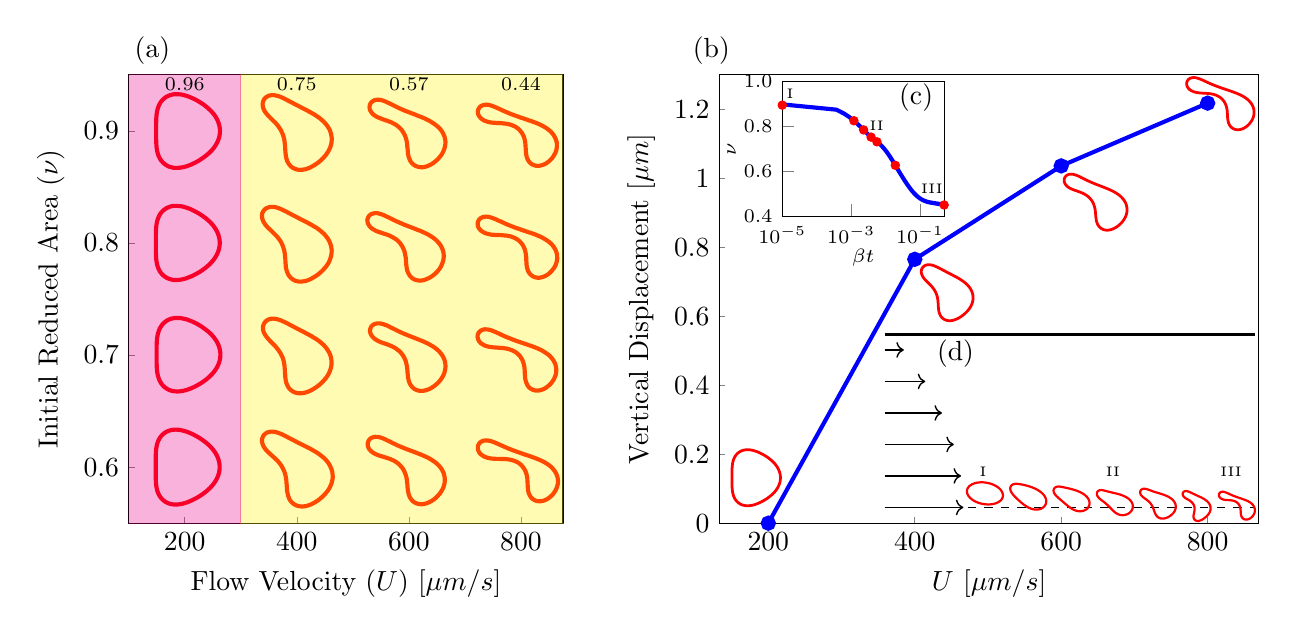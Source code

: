\begin{tikzpicture}[scale = 1.00]

\pgfmathsetlengthmacro\MajorTickLength{
      \pgfkeysvalueof{/pgfplots/major tick length} * 0.5
    }

\begin{axis}[
  at = {(0.0cm,0.0cm)},
  major tick length=\MajorTickLength,
  compat=newest,
  axis equal image,
  xmin = 2,
  xmax = 33,
  ymin = -2,
  ymax = 30,
  xtick = {6,14,22,30},
  xticklabels = {$200$,$400$,$600$,$800$},
  xlabel = {Flow Velocity ($U$) [$\mu m/s$]},
  ytick = {2,10,18,26},
  yticklabels = {$0.6$,$0.7$,$0.8$,$0.9$},
  ylabel = {Initial Reduced Area ($\nu$)},
  ylabel near ticks,
  xtick pos = left,
  ytick pos = left,
]

% RA = 0.60,flow rate = 200
\addplot[red,line width=1.5pt] coordinates{
(8.464e+00,2.314e+00)
(8.454e+00,2.364e+00)
(8.443e+00,2.415e+00)
(8.429e+00,2.468e+00)
(8.413e+00,2.525e+00)
(8.393e+00,2.585e+00)
(8.37e+00,2.649e+00)
(8.343e+00,2.717e+00)
(8.31e+00,2.79e+00)
(8.271e+00,2.867e+00)
(8.227e+00,2.948e+00)
(8.176e+00,3.032e+00)
(8.117e+00,3.119e+00)
(8.052e+00,3.209e+00)
(7.978e+00,3.3e+00)
(7.897e+00,3.393e+00)
(7.809e+00,3.486e+00)
(7.712e+00,3.579e+00)
(7.608e+00,3.672e+00)
(7.497e+00,3.764e+00)
(7.379e+00,3.855e+00)
(7.254e+00,3.945e+00)
(7.124e+00,4.033e+00)
(6.987e+00,4.119e+00)
(6.845e+00,4.202e+00)
(6.697e+00,4.282e+00)
(6.545e+00,4.359e+00)
(6.388e+00,4.43e+00)
(6.226e+00,4.496e+00)
(6.059e+00,4.555e+00)
(5.889e+00,4.604e+00)
(5.715e+00,4.643e+00)
(5.538e+00,4.668e+00)
(5.359e+00,4.677e+00)
(5.181e+00,4.668e+00)
(5.006e+00,4.639e+00)
(4.838e+00,4.588e+00)
(4.679e+00,4.515e+00)
(4.533e+00,4.423e+00)
(4.403e+00,4.312e+00)
(4.292e+00,4.187e+00)
(4.199e+00,4.051e+00)
(4.123e+00,3.908e+00)
(4.064e+00,3.762e+00)
(4.02e+00,3.615e+00)
(3.988e+00,3.47e+00)
(3.965e+00,3.327e+00)
(3.95e+00,3.189e+00)
(3.94e+00,3.055e+00)
(3.935e+00,2.926e+00)
(3.932e+00,2.803e+00)
(3.931e+00,2.686e+00)
(3.93e+00,2.575e+00)
(3.931e+00,2.47e+00)
(3.932e+00,2.372e+00)
(3.932e+00,2.28e+00)
(3.933e+00,2.193e+00)
(3.933e+00,2.114e+00)
(3.933e+00,2.04e+00)
(3.933e+00,1.971e+00)
(3.933e+00,1.908e+00)
(3.933e+00,1.85e+00)
(3.933e+00,1.795e+00)
(3.932e+00,1.742e+00)
(3.932e+00,1.691e+00)
(3.932e+00,1.64e+00)
(3.931e+00,1.588e+00)
(3.931e+00,1.533e+00)
(3.931e+00,1.475e+00)
(3.93e+00,1.411e+00)
(3.93e+00,1.343e+00)
(3.931e+00,1.269e+00)
(3.932e+00,1.189e+00)
(3.934e+00,1.103e+00)
(3.937e+00,1.011e+00)
(3.943e+00,9.125e-01)
(3.951e+00,8.079e-01)
(3.963e+00,6.976e-01)
(3.98e+00,5.817e-01)
(4.003e+00,4.61e-01)
(4.035e+00,3.364e-01)
(4.077e+00,2.089e-01)
(4.131e+00,8.051e-02)
(4.199e+00,-4.673e-02)
(4.283e+00,-1.7e-01)
(4.383e+00,-2.861e-01)
(4.5e+00,-3.917e-01)
(4.633e+00,-4.834e-01)
(4.78e+00,-5.585e-01)
(4.938e+00,-6.149e-01)
(5.104e+00,-6.519e-01)
(5.276e+00,-6.694e-01)
(5.451e+00,-6.688e-01)
(5.626e+00,-6.515e-01)
(5.801e+00,-6.196e-01)
(5.974e+00,-5.752e-01)
(6.144e+00,-5.203e-01)
(6.311e+00,-4.566e-01)
(6.475e+00,-3.855e-01)
(6.635e+00,-3.084e-01)
(6.791e+00,-2.261e-01)
(6.943e+00,-1.393e-01)
(7.09e+00,-4.86e-02)
(7.232e+00,4.567e-02)
(7.369e+00,1.432e-01)
(7.5e+00,2.438e-01)
(7.623e+00,3.473e-01)
(7.74e+00,4.533e-01)
(7.849e+00,5.616e-01)
(7.949e+00,6.718e-01)
(8.041e+00,7.833e-01)
(8.124e+00,8.956e-01)
(8.197e+00,1.008e+00)
(8.261e+00,1.119e+00)
(8.316e+00,1.229e+00)
(8.363e+00,1.337e+00)
(8.4e+00,1.442e+00)
(8.43e+00,1.542e+00)
(8.453e+00,1.638e+00)
(8.47e+00,1.729e+00)
(8.481e+00,1.814e+00)
(8.488e+00,1.893e+00)
(8.491e+00,1.967e+00)
(8.491e+00,2.036e+00)
(8.489e+00,2.099e+00)
(8.485e+00,2.157e+00)
(8.479e+00,2.212e+00)
(8.472e+00,2.264e+00)
(8.464e+00,2.314e+00)
};

% RA = 0.70,flow rate = 200
\addplot[red,line width=1.5pt] coordinates{
(4.901e+00,7.507e+00)
(4.96e+00,7.485e+00)
(5.02e+00,7.465e+00)
(5.083e+00,7.448e+00)
(5.149e+00,7.433e+00)
(5.219e+00,7.421e+00)
(5.294e+00,7.411e+00)
(5.373e+00,7.405e+00)
(5.457e+00,7.403e+00)
(5.547e+00,7.404e+00)
(5.641e+00,7.411e+00)
(5.74e+00,7.423e+00)
(5.843e+00,7.44e+00)
(5.951e+00,7.463e+00)
(6.063e+00,7.492e+00)
(6.178e+00,7.526e+00)
(6.297e+00,7.567e+00)
(6.418e+00,7.614e+00)
(6.542e+00,7.667e+00)
(6.669e+00,7.725e+00)
(6.797e+00,7.789e+00)
(6.926e+00,7.859e+00)
(7.057e+00,7.935e+00)
(7.188e+00,8.016e+00)
(7.318e+00,8.103e+00)
(7.448e+00,8.196e+00)
(7.577e+00,8.295e+00)
(7.702e+00,8.401e+00)
(7.824e+00,8.514e+00)
(7.942e+00,8.633e+00)
(8.053e+00,8.76e+00)
(8.156e+00,8.894e+00)
(8.25e+00,9.036e+00)
(8.333e+00,9.183e+00)
(8.404e+00,9.337e+00)
(8.461e+00,9.495e+00)
(8.504e+00,9.657e+00)
(8.531e+00,9.821e+00)
(8.543e+00,9.985e+00)
(8.539e+00,1.015e+01)
(8.521e+00,1.03e+01)
(8.489e+00,1.046e+01)
(8.445e+00,1.061e+01)
(8.391e+00,1.075e+01)
(8.328e+00,1.088e+01)
(8.258e+00,1.101e+01)
(8.182e+00,1.112e+01)
(8.103e+00,1.123e+01)
(8.021e+00,1.133e+01)
(7.937e+00,1.143e+01)
(7.854e+00,1.151e+01)
(7.77e+00,1.159e+01)
(7.688e+00,1.167e+01)
(7.608e+00,1.173e+01)
(7.531e+00,1.179e+01)
(7.456e+00,1.185e+01)
(7.383e+00,1.19e+01)
(7.314e+00,1.195e+01)
(7.249e+00,1.2e+01)
(7.186e+00,1.204e+01)
(7.125e+00,1.208e+01)
(7.067e+00,1.211e+01)
(7.011e+00,1.215e+01)
(6.956e+00,1.218e+01)
(6.902e+00,1.221e+01)
(6.847e+00,1.224e+01)
(6.791e+00,1.227e+01)
(6.732e+00,1.23e+01)
(6.672e+00,1.233e+01)
(6.607e+00,1.236e+01)
(6.539e+00,1.239e+01)
(6.465e+00,1.242e+01)
(6.388e+00,1.245e+01)
(6.304e+00,1.248e+01)
(6.215e+00,1.252e+01)
(6.12e+00,1.255e+01)
(6.019e+00,1.257e+01)
(5.912e+00,1.26e+01)
(5.799e+00,1.262e+01)
(5.68e+00,1.264e+01)
(5.555e+00,1.265e+01)
(5.425e+00,1.265e+01)
(5.29e+00,1.264e+01)
(5.153e+00,1.262e+01)
(5.014e+00,1.259e+01)
(4.876e+00,1.254e+01)
(4.741e+00,1.247e+01)
(4.613e+00,1.238e+01)
(4.494e+00,1.228e+01)
(4.386e+00,1.216e+01)
(4.293e+00,1.203e+01)
(4.213e+00,1.189e+01)
(4.149e+00,1.173e+01)
(4.098e+00,1.157e+01)
(4.06e+00,1.141e+01)
(4.033e+00,1.124e+01)
(4.014e+00,1.107e+01)
(4.003e+00,1.091e+01)
(3.996e+00,1.074e+01)
(3.993e+00,1.057e+01)
(3.991e+00,1.04e+01)
(3.991e+00,1.024e+01)
(3.991e+00,1.007e+01)
(3.991e+00,9.908e+00)
(3.991e+00,9.748e+00)
(3.992e+00,9.591e+00)
(3.994e+00,9.437e+00)
(3.997e+00,9.286e+00)
(4.003e+00,9.139e+00)
(4.013e+00,8.996e+00)
(4.027e+00,8.858e+00)
(4.045e+00,8.725e+00)
(4.069e+00,8.597e+00)
(4.099e+00,8.475e+00)
(4.134e+00,8.36e+00)
(4.175e+00,8.252e+00)
(4.221e+00,8.152e+00)
(4.271e+00,8.059e+00)
(4.324e+00,7.975e+00)
(4.38e+00,7.899e+00)
(4.438e+00,7.831e+00)
(4.497e+00,7.77e+00)
(4.556e+00,7.717e+00)
(4.614e+00,7.67e+00)
(4.672e+00,7.629e+00)
(4.73e+00,7.592e+00)
(4.787e+00,7.561e+00)
(4.844e+00,7.532e+00)
(4.901e+00,7.507e+00)
};

% RA = 0.80,flow rate = 200
\addplot[red,line width=1.5pt] coordinates{
(3.94e+00,1.762e+01)
(3.94e+00,1.754e+01)
(3.941e+00,1.747e+01)
(3.941e+00,1.739e+01)
(3.942e+00,1.731e+01)
(3.944e+00,1.723e+01)
(3.946e+00,1.715e+01)
(3.95e+00,1.706e+01)
(3.955e+00,1.697e+01)
(3.962e+00,1.688e+01)
(3.972e+00,1.678e+01)
(3.986e+00,1.668e+01)
(4.004e+00,1.657e+01)
(4.028e+00,1.646e+01)
(4.059e+00,1.635e+01)
(4.098e+00,1.624e+01)
(4.147e+00,1.612e+01)
(4.207e+00,1.601e+01)
(4.279e+00,1.589e+01)
(4.365e+00,1.579e+01)
(4.464e+00,1.569e+01)
(4.576e+00,1.56e+01)
(4.7e+00,1.552e+01)
(4.836e+00,1.546e+01)
(4.981e+00,1.541e+01)
(5.132e+00,1.537e+01)
(5.289e+00,1.536e+01)
(5.448e+00,1.536e+01)
(5.608e+00,1.537e+01)
(5.768e+00,1.539e+01)
(5.927e+00,1.543e+01)
(6.084e+00,1.547e+01)
(6.239e+00,1.553e+01)
(6.391e+00,1.559e+01)
(6.54e+00,1.565e+01)
(6.687e+00,1.573e+01)
(6.83e+00,1.58e+01)
(6.969e+00,1.588e+01)
(7.105e+00,1.596e+01)
(7.236e+00,1.605e+01)
(7.363e+00,1.614e+01)
(7.485e+00,1.623e+01)
(7.601e+00,1.633e+01)
(7.711e+00,1.642e+01)
(7.815e+00,1.652e+01)
(7.912e+00,1.663e+01)
(8.002e+00,1.673e+01)
(8.084e+00,1.683e+01)
(8.158e+00,1.694e+01)
(8.225e+00,1.705e+01)
(8.283e+00,1.715e+01)
(8.334e+00,1.726e+01)
(8.376e+00,1.736e+01)
(8.412e+00,1.746e+01)
(8.44e+00,1.756e+01)
(8.463e+00,1.766e+01)
(8.479e+00,1.775e+01)
(8.49e+00,1.784e+01)
(8.496e+00,1.793e+01)
(8.497e+00,1.801e+01)
(8.495e+00,1.809e+01)
(8.49e+00,1.817e+01)
(8.481e+00,1.824e+01)
(8.469e+00,1.832e+01)
(8.454e+00,1.839e+01)
(8.437e+00,1.846e+01)
(8.416e+00,1.853e+01)
(8.392e+00,1.86e+01)
(8.365e+00,1.868e+01)
(8.334e+00,1.875e+01)
(8.298e+00,1.883e+01)
(8.258e+00,1.89e+01)
(8.212e+00,1.898e+01)
(8.162e+00,1.906e+01)
(8.106e+00,1.914e+01)
(8.044e+00,1.923e+01)
(7.976e+00,1.931e+01)
(7.902e+00,1.939e+01)
(7.821e+00,1.948e+01)
(7.735e+00,1.956e+01)
(7.642e+00,1.964e+01)
(7.543e+00,1.973e+01)
(7.439e+00,1.981e+01)
(7.329e+00,1.989e+01)
(7.214e+00,1.997e+01)
(7.093e+00,2.005e+01)
(6.968e+00,2.013e+01)
(6.838e+00,2.02e+01)
(6.703e+00,2.027e+01)
(6.564e+00,2.034e+01)
(6.42e+00,2.041e+01)
(6.273e+00,2.047e+01)
(6.122e+00,2.052e+01)
(5.967e+00,2.057e+01)
(5.809e+00,2.061e+01)
(5.648e+00,2.063e+01)
(5.485e+00,2.065e+01)
(5.321e+00,2.065e+01)
(5.158e+00,2.064e+01)
(4.999e+00,2.061e+01)
(4.845e+00,2.055e+01)
(4.699e+00,2.049e+01)
(4.565e+00,2.04e+01)
(4.444e+00,2.03e+01)
(4.338e+00,2.019e+01)
(4.247e+00,2.007e+01)
(4.172e+00,1.994e+01)
(4.111e+00,1.98e+01)
(4.062e+00,1.967e+01)
(4.025e+00,1.953e+01)
(3.997e+00,1.94e+01)
(3.977e+00,1.927e+01)
(3.963e+00,1.914e+01)
(3.954e+00,1.901e+01)
(3.947e+00,1.889e+01)
(3.944e+00,1.878e+01)
(3.942e+00,1.866e+01)
(3.941e+00,1.856e+01)
(3.94e+00,1.845e+01)
(3.94e+00,1.835e+01)
(3.941e+00,1.826e+01)
(3.941e+00,1.817e+01)
(3.941e+00,1.808e+01)
(3.941e+00,1.8e+01)
(3.941e+00,1.792e+01)
(3.941e+00,1.784e+01)
(3.941e+00,1.776e+01)
(3.94e+00,1.769e+01)
(3.94e+00,1.762e+01)
};

% RA = 0.90,flow rate = 200
\addplot[red,line width=1.5pt] coordinates{
(3.991e+00,2.717e+01)
(3.982e+00,2.708e+01)
(3.975e+00,2.699e+01)
(3.969e+00,2.69e+01)
(3.965e+00,2.681e+01)
(3.962e+00,2.671e+01)
(3.96e+00,2.662e+01)
(3.959e+00,2.652e+01)
(3.958e+00,2.642e+01)
(3.958e+00,2.632e+01)
(3.958e+00,2.621e+01)
(3.958e+00,2.611e+01)
(3.958e+00,2.599e+01)
(3.958e+00,2.588e+01)
(3.958e+00,2.576e+01)
(3.958e+00,2.564e+01)
(3.959e+00,2.552e+01)
(3.96e+00,2.539e+01)
(3.962e+00,2.526e+01)
(3.967e+00,2.513e+01)
(3.974e+00,2.5e+01)
(3.986e+00,2.486e+01)
(4.002e+00,2.473e+01)
(4.026e+00,2.459e+01)
(4.057e+00,2.445e+01)
(4.099e+00,2.431e+01)
(4.152e+00,2.417e+01)
(4.217e+00,2.404e+01)
(4.296e+00,2.391e+01)
(4.389e+00,2.38e+01)
(4.495e+00,2.369e+01)
(4.614e+00,2.36e+01)
(4.743e+00,2.352e+01)
(4.881e+00,2.345e+01)
(5.024e+00,2.341e+01)
(5.172e+00,2.337e+01)
(5.321e+00,2.336e+01)
(5.47e+00,2.336e+01)
(5.618e+00,2.337e+01)
(5.763e+00,2.339e+01)
(5.905e+00,2.341e+01)
(6.043e+00,2.345e+01)
(6.178e+00,2.349e+01)
(6.309e+00,2.354e+01)
(6.436e+00,2.359e+01)
(6.558e+00,2.365e+01)
(6.677e+00,2.37e+01)
(6.792e+00,2.376e+01)
(6.902e+00,2.382e+01)
(7.008e+00,2.388e+01)
(7.111e+00,2.395e+01)
(7.209e+00,2.401e+01)
(7.303e+00,2.408e+01)
(7.394e+00,2.414e+01)
(7.48e+00,2.421e+01)
(7.562e+00,2.427e+01)
(7.641e+00,2.434e+01)
(7.715e+00,2.44e+01)
(7.787e+00,2.447e+01)
(7.854e+00,2.454e+01)
(7.919e+00,2.46e+01)
(7.98e+00,2.467e+01)
(8.038e+00,2.474e+01)
(8.094e+00,2.481e+01)
(8.146e+00,2.489e+01)
(8.196e+00,2.496e+01)
(8.243e+00,2.504e+01)
(8.287e+00,2.512e+01)
(8.329e+00,2.52e+01)
(8.367e+00,2.529e+01)
(8.402e+00,2.537e+01)
(8.433e+00,2.547e+01)
(8.46e+00,2.556e+01)
(8.481e+00,2.566e+01)
(8.498e+00,2.577e+01)
(8.508e+00,2.587e+01)
(8.512e+00,2.599e+01)
(8.509e+00,2.61e+01)
(8.497e+00,2.622e+01)
(8.478e+00,2.633e+01)
(8.45e+00,2.645e+01)
(8.413e+00,2.657e+01)
(8.367e+00,2.669e+01)
(8.312e+00,2.681e+01)
(8.248e+00,2.693e+01)
(8.176e+00,2.705e+01)
(8.096e+00,2.716e+01)
(8.008e+00,2.727e+01)
(7.914e+00,2.738e+01)
(7.813e+00,2.748e+01)
(7.707e+00,2.758e+01)
(7.595e+00,2.768e+01)
(7.479e+00,2.777e+01)
(7.359e+00,2.787e+01)
(7.235e+00,2.795e+01)
(7.108e+00,2.803e+01)
(6.979e+00,2.811e+01)
(6.847e+00,2.819e+01)
(6.713e+00,2.826e+01)
(6.578e+00,2.832e+01)
(6.441e+00,2.838e+01)
(6.303e+00,2.844e+01)
(6.163e+00,2.849e+01)
(6.023e+00,2.853e+01)
(5.883e+00,2.857e+01)
(5.742e+00,2.86e+01)
(5.603e+00,2.861e+01)
(5.464e+00,2.862e+01)
(5.327e+00,2.862e+01)
(5.194e+00,2.861e+01)
(5.065e+00,2.858e+01)
(4.941e+00,2.855e+01)
(4.824e+00,2.85e+01)
(4.714e+00,2.845e+01)
(4.612e+00,2.838e+01)
(4.52e+00,2.831e+01)
(4.436e+00,2.823e+01)
(4.362e+00,2.815e+01)
(4.296e+00,2.807e+01)
(4.239e+00,2.798e+01)
(4.19e+00,2.789e+01)
(4.147e+00,2.78e+01)
(4.112e+00,2.771e+01)
(4.081e+00,2.762e+01)
(4.056e+00,2.753e+01)
(4.035e+00,2.744e+01)
(4.017e+00,2.735e+01)
(4.003e+00,2.726e+01)
(3.991e+00,2.717e+01)
};

% RA = 0.60,flow rate = 400
\addplot[red,line width=1.5pt] coordinates{
(1.163e+01,4.262e+00)
(1.16e+01,4.22e+00)
(1.158e+01,4.173e+00)
(1.156e+01,4.122e+00)
(1.154e+01,4.066e+00)
(1.152e+01,4.005e+00)
(1.151e+01,3.936e+00)
(1.151e+01,3.862e+00)
(1.152e+01,3.782e+00)
(1.154e+01,3.697e+00)
(1.157e+01,3.608e+00)
(1.161e+01,3.517e+00)
(1.166e+01,3.425e+00)
(1.172e+01,3.332e+00)
(1.179e+01,3.239e+00)
(1.188e+01,3.147e+00)
(1.197e+01,3.056e+00)
(1.207e+01,2.964e+00)
(1.217e+01,2.87e+00)
(1.228e+01,2.774e+00)
(1.239e+01,2.674e+00)
(1.25e+01,2.568e+00)
(1.262e+01,2.455e+00)
(1.272e+01,2.333e+00)
(1.283e+01,2.203e+00)
(1.292e+01,2.062e+00)
(1.3e+01,1.913e+00)
(1.308e+01,1.755e+00)
(1.314e+01,1.59e+00)
(1.319e+01,1.419e+00)
(1.322e+01,1.243e+00)
(1.325e+01,1.065e+00)
(1.326e+01,8.862e-01)
(1.328e+01,7.066e-01)
(1.329e+01,5.272e-01)
(1.33e+01,3.49e-01)
(1.333e+01,1.73e-01)
(1.337e+01,1.02e-03)
(1.342e+01,-1.641e-01)
(1.349e+01,-3.183e-01)
(1.359e+01,-4.569e-01)
(1.371e+01,-5.752e-01)
(1.384e+01,-6.697e-01)
(1.398e+01,-7.388e-01)
(1.413e+01,-7.829e-01)
(1.428e+01,-8.042e-01)
(1.442e+01,-8.06e-01)
(1.456e+01,-7.92e-01)
(1.47e+01,-7.657e-01)
(1.482e+01,-7.302e-01)
(1.494e+01,-6.883e-01)
(1.505e+01,-6.419e-01)
(1.515e+01,-5.929e-01)
(1.524e+01,-5.427e-01)
(1.532e+01,-4.923e-01)
(1.54e+01,-4.424e-01)
(1.548e+01,-3.939e-01)
(1.554e+01,-3.471e-01)
(1.56e+01,-3.023e-01)
(1.565e+01,-2.598e-01)
(1.57e+01,-2.195e-01)
(1.575e+01,-1.812e-01)
(1.579e+01,-1.446e-01)
(1.583e+01,-1.091e-01)
(1.587e+01,-7.386e-02)
(1.59e+01,-3.804e-02)
(1.594e+01,-6.148e-04)
(1.598e+01,3.938e-02)
(1.602e+01,8.287e-02)
(1.606e+01,1.306e-01)
(1.61e+01,1.834e-01)
(1.615e+01,2.418e-01)
(1.62e+01,3.064e-01)
(1.625e+01,3.778e-01)
(1.63e+01,4.564e-01)
(1.635e+01,5.426e-01)
(1.639e+01,6.368e-01)
(1.644e+01,7.392e-01)
(1.648e+01,8.499e-01)
(1.651e+01,9.689e-01)
(1.654e+01,1.096e+00)
(1.656e+01,1.23e+00)
(1.656e+01,1.37e+00)
(1.655e+01,1.515e+00)
(1.653e+01,1.664e+00)
(1.649e+01,1.813e+00)
(1.643e+01,1.962e+00)
(1.636e+01,2.108e+00)
(1.628e+01,2.251e+00)
(1.618e+01,2.387e+00)
(1.607e+01,2.518e+00)
(1.595e+01,2.641e+00)
(1.581e+01,2.758e+00)
(1.567e+01,2.868e+00)
(1.553e+01,2.971e+00)
(1.538e+01,3.069e+00)
(1.522e+01,3.162e+00)
(1.507e+01,3.251e+00)
(1.491e+01,3.336e+00)
(1.475e+01,3.418e+00)
(1.459e+01,3.498e+00)
(1.443e+01,3.577e+00)
(1.428e+01,3.655e+00)
(1.412e+01,3.732e+00)
(1.397e+01,3.808e+00)
(1.383e+01,3.884e+00)
(1.368e+01,3.959e+00)
(1.354e+01,4.032e+00)
(1.34e+01,4.104e+00)
(1.327e+01,4.174e+00)
(1.314e+01,4.24e+00)
(1.302e+01,4.302e+00)
(1.289e+01,4.359e+00)
(1.277e+01,4.409e+00)
(1.266e+01,4.452e+00)
(1.254e+01,4.487e+00)
(1.244e+01,4.512e+00)
(1.233e+01,4.528e+00)
(1.223e+01,4.534e+00)
(1.214e+01,4.531e+00)
(1.205e+01,4.519e+00)
(1.198e+01,4.5e+00)
(1.19e+01,4.475e+00)
(1.184e+01,4.446e+00)
(1.179e+01,4.413e+00)
(1.174e+01,4.378e+00)
(1.17e+01,4.341e+00)
(1.166e+01,4.303e+00)
(1.163e+01,4.262e+00)
};

% RA = 0.70,flow rate = 400
\addplot[red,line width=1.5pt] coordinates{
(1.328e+01,7.931e+00)
(1.331e+01,7.873e+00)
(1.333e+01,7.815e+00)
(1.337e+01,7.757e+00)
(1.34e+01,7.699e+00)
(1.344e+01,7.641e+00)
(1.349e+01,7.583e+00)
(1.355e+01,7.526e+00)
(1.361e+01,7.471e+00)
(1.369e+01,7.42e+00)
(1.377e+01,7.373e+00)
(1.386e+01,7.334e+00)
(1.396e+01,7.303e+00)
(1.407e+01,7.282e+00)
(1.419e+01,7.271e+00)
(1.431e+01,7.273e+00)
(1.444e+01,7.287e+00)
(1.456e+01,7.312e+00)
(1.47e+01,7.349e+00)
(1.483e+01,7.397e+00)
(1.496e+01,7.456e+00)
(1.509e+01,7.523e+00)
(1.522e+01,7.6e+00)
(1.535e+01,7.684e+00)
(1.548e+01,7.777e+00)
(1.561e+01,7.877e+00)
(1.573e+01,7.985e+00)
(1.585e+01,8.1e+00)
(1.596e+01,8.222e+00)
(1.607e+01,8.353e+00)
(1.617e+01,8.491e+00)
(1.626e+01,8.636e+00)
(1.633e+01,8.789e+00)
(1.639e+01,8.948e+00)
(1.644e+01,9.112e+00)
(1.647e+01,9.279e+00)
(1.648e+01,9.447e+00)
(1.647e+01,9.614e+00)
(1.645e+01,9.778e+00)
(1.641e+01,9.936e+00)
(1.635e+01,1.009e+01)
(1.628e+01,1.023e+01)
(1.62e+01,1.036e+01)
(1.611e+01,1.049e+01)
(1.602e+01,1.06e+01)
(1.592e+01,1.071e+01)
(1.582e+01,1.08e+01)
(1.572e+01,1.089e+01)
(1.562e+01,1.097e+01)
(1.551e+01,1.105e+01)
(1.542e+01,1.112e+01)
(1.532e+01,1.118e+01)
(1.522e+01,1.124e+01)
(1.513e+01,1.129e+01)
(1.505e+01,1.135e+01)
(1.496e+01,1.139e+01)
(1.488e+01,1.144e+01)
(1.481e+01,1.148e+01)
(1.474e+01,1.151e+01)
(1.467e+01,1.155e+01)
(1.461e+01,1.158e+01)
(1.455e+01,1.162e+01)
(1.449e+01,1.165e+01)
(1.443e+01,1.168e+01)
(1.438e+01,1.171e+01)
(1.432e+01,1.173e+01)
(1.427e+01,1.176e+01)
(1.421e+01,1.179e+01)
(1.415e+01,1.183e+01)
(1.408e+01,1.186e+01)
(1.401e+01,1.189e+01)
(1.394e+01,1.193e+01)
(1.387e+01,1.197e+01)
(1.379e+01,1.201e+01)
(1.371e+01,1.206e+01)
(1.362e+01,1.21e+01)
(1.352e+01,1.215e+01)
(1.343e+01,1.22e+01)
(1.332e+01,1.226e+01)
(1.321e+01,1.231e+01)
(1.31e+01,1.237e+01)
(1.298e+01,1.242e+01)
(1.286e+01,1.248e+01)
(1.272e+01,1.252e+01)
(1.259e+01,1.256e+01)
(1.244e+01,1.259e+01)
(1.229e+01,1.26e+01)
(1.214e+01,1.259e+01)
(1.198e+01,1.254e+01)
(1.184e+01,1.246e+01)
(1.173e+01,1.235e+01)
(1.164e+01,1.221e+01)
(1.159e+01,1.205e+01)
(1.158e+01,1.188e+01)
(1.161e+01,1.172e+01)
(1.167e+01,1.156e+01)
(1.176e+01,1.141e+01)
(1.186e+01,1.127e+01)
(1.197e+01,1.114e+01)
(1.208e+01,1.102e+01)
(1.22e+01,1.09e+01)
(1.232e+01,1.078e+01)
(1.244e+01,1.066e+01)
(1.254e+01,1.054e+01)
(1.264e+01,1.041e+01)
(1.274e+01,1.028e+01)
(1.282e+01,1.015e+01)
(1.289e+01,1.002e+01)
(1.296e+01,9.884e+00)
(1.301e+01,9.75e+00)
(1.305e+01,9.616e+00)
(1.308e+01,9.484e+00)
(1.31e+01,9.355e+00)
(1.312e+01,9.23e+00)
(1.313e+01,9.109e+00)
(1.314e+01,8.993e+00)
(1.315e+01,8.883e+00)
(1.315e+01,8.777e+00)
(1.316e+01,8.677e+00)
(1.317e+01,8.582e+00)
(1.317e+01,8.492e+00)
(1.318e+01,8.407e+00)
(1.319e+01,8.328e+00)
(1.32e+01,8.253e+00)
(1.321e+01,8.182e+00)
(1.323e+01,8.115e+00)
(1.324e+01,8.051e+00)
(1.326e+01,7.99e+00)
(1.328e+01,7.931e+00)
};

% RA = 0.80,flow rate = 400
\addplot[red,line width=1.5pt] coordinates{
(1.456e+01,1.955e+01)
(1.45e+01,1.958e+01)
(1.443e+01,1.962e+01)
(1.436e+01,1.965e+01)
(1.429e+01,1.969e+01)
(1.422e+01,1.973e+01)
(1.415e+01,1.976e+01)
(1.407e+01,1.98e+01)
(1.399e+01,1.985e+01)
(1.39e+01,1.989e+01)
(1.381e+01,1.994e+01)
(1.372e+01,1.998e+01)
(1.363e+01,2.003e+01)
(1.353e+01,2.009e+01)
(1.342e+01,2.014e+01)
(1.331e+01,2.02e+01)
(1.32e+01,2.026e+01)
(1.309e+01,2.031e+01)
(1.296e+01,2.037e+01)
(1.284e+01,2.043e+01)
(1.271e+01,2.048e+01)
(1.257e+01,2.053e+01)
(1.243e+01,2.056e+01)
(1.228e+01,2.058e+01)
(1.212e+01,2.058e+01)
(1.197e+01,2.054e+01)
(1.182e+01,2.048e+01)
(1.17e+01,2.039e+01)
(1.16e+01,2.026e+01)
(1.153e+01,2.011e+01)
(1.151e+01,1.995e+01)
(1.152e+01,1.978e+01)
(1.157e+01,1.963e+01)
(1.164e+01,1.948e+01)
(1.173e+01,1.934e+01)
(1.183e+01,1.921e+01)
(1.194e+01,1.909e+01)
(1.206e+01,1.898e+01)
(1.218e+01,1.887e+01)
(1.229e+01,1.876e+01)
(1.24e+01,1.865e+01)
(1.251e+01,1.854e+01)
(1.261e+01,1.843e+01)
(1.27e+01,1.831e+01)
(1.279e+01,1.82e+01)
(1.286e+01,1.808e+01)
(1.293e+01,1.795e+01)
(1.298e+01,1.783e+01)
(1.303e+01,1.771e+01)
(1.306e+01,1.759e+01)
(1.31e+01,1.747e+01)
(1.312e+01,1.736e+01)
(1.314e+01,1.725e+01)
(1.315e+01,1.714e+01)
(1.316e+01,1.704e+01)
(1.317e+01,1.694e+01)
(1.318e+01,1.684e+01)
(1.318e+01,1.675e+01)
(1.319e+01,1.666e+01)
(1.319e+01,1.658e+01)
(1.32e+01,1.65e+01)
(1.321e+01,1.642e+01)
(1.321e+01,1.634e+01)
(1.322e+01,1.627e+01)
(1.323e+01,1.619e+01)
(1.325e+01,1.612e+01)
(1.327e+01,1.605e+01)
(1.329e+01,1.598e+01)
(1.332e+01,1.59e+01)
(1.335e+01,1.583e+01)
(1.339e+01,1.575e+01)
(1.343e+01,1.568e+01)
(1.349e+01,1.56e+01)
(1.355e+01,1.553e+01)
(1.362e+01,1.546e+01)
(1.371e+01,1.54e+01)
(1.38e+01,1.535e+01)
(1.39e+01,1.53e+01)
(1.401e+01,1.527e+01)
(1.413e+01,1.525e+01)
(1.426e+01,1.524e+01)
(1.439e+01,1.525e+01)
(1.452e+01,1.527e+01)
(1.466e+01,1.53e+01)
(1.479e+01,1.534e+01)
(1.493e+01,1.54e+01)
(1.506e+01,1.546e+01)
(1.519e+01,1.554e+01)
(1.532e+01,1.562e+01)
(1.545e+01,1.571e+01)
(1.558e+01,1.58e+01)
(1.57e+01,1.591e+01)
(1.582e+01,1.602e+01)
(1.593e+01,1.614e+01)
(1.604e+01,1.626e+01)
(1.614e+01,1.639e+01)
(1.623e+01,1.653e+01)
(1.631e+01,1.667e+01)
(1.637e+01,1.683e+01)
(1.642e+01,1.698e+01)
(1.646e+01,1.714e+01)
(1.648e+01,1.73e+01)
(1.649e+01,1.746e+01)
(1.647e+01,1.762e+01)
(1.645e+01,1.777e+01)
(1.64e+01,1.792e+01)
(1.635e+01,1.806e+01)
(1.628e+01,1.819e+01)
(1.621e+01,1.832e+01)
(1.612e+01,1.843e+01)
(1.604e+01,1.854e+01)
(1.595e+01,1.864e+01)
(1.585e+01,1.873e+01)
(1.576e+01,1.881e+01)
(1.566e+01,1.889e+01)
(1.557e+01,1.896e+01)
(1.548e+01,1.903e+01)
(1.539e+01,1.909e+01)
(1.53e+01,1.914e+01)
(1.522e+01,1.919e+01)
(1.513e+01,1.924e+01)
(1.506e+01,1.929e+01)
(1.498e+01,1.933e+01)
(1.49e+01,1.937e+01)
(1.483e+01,1.941e+01)
(1.476e+01,1.945e+01)
(1.47e+01,1.948e+01)
(1.463e+01,1.952e+01)
(1.456e+01,1.955e+01)
};

% RA = 0.90,flow rate = 400
\addplot[red,line width=1.5pt] coordinates{
(1.17e+01,2.83e+01)
(1.165e+01,2.823e+01)
(1.161e+01,2.814e+01)
(1.158e+01,2.806e+01)
(1.156e+01,2.797e+01)
(1.156e+01,2.787e+01)
(1.157e+01,2.778e+01)
(1.159e+01,2.768e+01)
(1.162e+01,2.758e+01)
(1.166e+01,2.749e+01)
(1.171e+01,2.74e+01)
(1.177e+01,2.731e+01)
(1.184e+01,2.722e+01)
(1.192e+01,2.713e+01)
(1.2e+01,2.704e+01)
(1.208e+01,2.696e+01)
(1.217e+01,2.687e+01)
(1.226e+01,2.678e+01)
(1.235e+01,2.669e+01)
(1.245e+01,2.66e+01)
(1.254e+01,2.65e+01)
(1.263e+01,2.639e+01)
(1.271e+01,2.628e+01)
(1.279e+01,2.616e+01)
(1.287e+01,2.604e+01)
(1.293e+01,2.591e+01)
(1.299e+01,2.577e+01)
(1.304e+01,2.563e+01)
(1.308e+01,2.549e+01)
(1.311e+01,2.534e+01)
(1.313e+01,2.519e+01)
(1.315e+01,2.504e+01)
(1.316e+01,2.489e+01)
(1.317e+01,2.473e+01)
(1.318e+01,2.458e+01)
(1.319e+01,2.443e+01)
(1.321e+01,2.428e+01)
(1.323e+01,2.413e+01)
(1.327e+01,2.399e+01)
(1.331e+01,2.385e+01)
(1.338e+01,2.372e+01)
(1.346e+01,2.36e+01)
(1.355e+01,2.349e+01)
(1.366e+01,2.34e+01)
(1.378e+01,2.333e+01)
(1.39e+01,2.328e+01)
(1.403e+01,2.324e+01)
(1.416e+01,2.322e+01)
(1.428e+01,2.322e+01)
(1.441e+01,2.323e+01)
(1.453e+01,2.325e+01)
(1.464e+01,2.327e+01)
(1.475e+01,2.331e+01)
(1.486e+01,2.335e+01)
(1.496e+01,2.339e+01)
(1.505e+01,2.344e+01)
(1.514e+01,2.349e+01)
(1.523e+01,2.354e+01)
(1.531e+01,2.359e+01)
(1.539e+01,2.365e+01)
(1.547e+01,2.37e+01)
(1.554e+01,2.376e+01)
(1.561e+01,2.381e+01)
(1.568e+01,2.387e+01)
(1.575e+01,2.393e+01)
(1.581e+01,2.4e+01)
(1.588e+01,2.406e+01)
(1.594e+01,2.413e+01)
(1.6e+01,2.42e+01)
(1.606e+01,2.427e+01)
(1.612e+01,2.435e+01)
(1.617e+01,2.443e+01)
(1.623e+01,2.451e+01)
(1.628e+01,2.46e+01)
(1.633e+01,2.47e+01)
(1.637e+01,2.48e+01)
(1.641e+01,2.49e+01)
(1.644e+01,2.501e+01)
(1.647e+01,2.513e+01)
(1.648e+01,2.525e+01)
(1.649e+01,2.537e+01)
(1.649e+01,2.55e+01)
(1.647e+01,2.563e+01)
(1.645e+01,2.576e+01)
(1.641e+01,2.589e+01)
(1.637e+01,2.602e+01)
(1.631e+01,2.614e+01)
(1.623e+01,2.627e+01)
(1.615e+01,2.639e+01)
(1.606e+01,2.65e+01)
(1.596e+01,2.661e+01)
(1.586e+01,2.671e+01)
(1.575e+01,2.681e+01)
(1.563e+01,2.691e+01)
(1.55e+01,2.7e+01)
(1.538e+01,2.708e+01)
(1.525e+01,2.717e+01)
(1.512e+01,2.724e+01)
(1.499e+01,2.732e+01)
(1.485e+01,2.739e+01)
(1.472e+01,2.747e+01)
(1.459e+01,2.753e+01)
(1.446e+01,2.76e+01)
(1.432e+01,2.767e+01)
(1.419e+01,2.774e+01)
(1.407e+01,2.78e+01)
(1.394e+01,2.787e+01)
(1.382e+01,2.793e+01)
(1.369e+01,2.8e+01)
(1.357e+01,2.806e+01)
(1.346e+01,2.812e+01)
(1.334e+01,2.818e+01)
(1.323e+01,2.824e+01)
(1.312e+01,2.83e+01)
(1.301e+01,2.835e+01)
(1.29e+01,2.84e+01)
(1.28e+01,2.844e+01)
(1.269e+01,2.848e+01)
(1.258e+01,2.851e+01)
(1.248e+01,2.853e+01)
(1.238e+01,2.855e+01)
(1.228e+01,2.855e+01)
(1.218e+01,2.855e+01)
(1.209e+01,2.853e+01)
(1.2e+01,2.851e+01)
(1.191e+01,2.847e+01)
(1.183e+01,2.842e+01)
(1.176e+01,2.837e+01)
(1.17e+01,2.83e+01)
};

% RA = 0.60,flow rate = 600
\addplot[red,line width=1.5pt] coordinates{
(1.961e+01,2.937e+00)
(1.965e+01,2.916e+00)
(1.97e+01,2.895e+00)
(1.975e+01,2.874e+00)
(1.981e+01,2.853e+00)
(1.987e+01,2.832e+00)
(1.993e+01,2.81e+00)
(2.001e+01,2.788e+00)
(2.008e+01,2.764e+00)
(2.017e+01,2.74e+00)
(2.025e+01,2.713e+00)
(2.035e+01,2.685e+00)
(2.045e+01,2.653e+00)
(2.055e+01,2.617e+00)
(2.067e+01,2.576e+00)
(2.078e+01,2.528e+00)
(2.09e+01,2.472e+00)
(2.102e+01,2.407e+00)
(2.113e+01,2.331e+00)
(2.125e+01,2.243e+00)
(2.136e+01,2.142e+00)
(2.146e+01,2.027e+00)
(2.156e+01,1.9e+00)
(2.164e+01,1.761e+00)
(2.171e+01,1.611e+00)
(2.177e+01,1.453e+00)
(2.182e+01,1.287e+00)
(2.185e+01,1.116e+00)
(2.187e+01,9.411e-01)
(2.189e+01,7.641e-01)
(2.19e+01,5.858e-01)
(2.192e+01,4.069e-01)
(2.195e+01,2.288e-01)
(2.199e+01,5.374e-02)
(2.205e+01,-1.144e-01)
(2.214e+01,-2.697e-01)
(2.225e+01,-4.051e-01)
(2.239e+01,-5.137e-01)
(2.255e+01,-5.909e-01)
(2.271e+01,-6.352e-01)
(2.288e+01,-6.486e-01)
(2.304e+01,-6.353e-01)
(2.32e+01,-6.002e-01)
(2.335e+01,-5.482e-01)
(2.349e+01,-4.835e-01)
(2.362e+01,-4.094e-01)
(2.375e+01,-3.285e-01)
(2.386e+01,-2.429e-01)
(2.396e+01,-1.54e-01)
(2.405e+01,-6.319e-02)
(2.413e+01,2.848e-02)
(2.421e+01,1.201e-01)
(2.427e+01,2.107e-01)
(2.433e+01,2.996e-01)
(2.438e+01,3.86e-01)
(2.442e+01,4.693e-01)
(2.446e+01,5.489e-01)
(2.448e+01,6.243e-01)
(2.451e+01,6.953e-01)
(2.452e+01,7.618e-01)
(2.454e+01,8.239e-01)
(2.455e+01,8.82e-01)
(2.455e+01,9.369e-01)
(2.456e+01,9.893e-01)
(2.456e+01,1.04e+00)
(2.456e+01,1.092e+00)
(2.456e+01,1.145e+00)
(2.456e+01,1.2e+00)
(2.455e+01,1.258e+00)
(2.454e+01,1.321e+00)
(2.453e+01,1.389e+00)
(2.451e+01,1.461e+00)
(2.449e+01,1.538e+00)
(2.446e+01,1.619e+00)
(2.442e+01,1.704e+00)
(2.437e+01,1.792e+00)
(2.432e+01,1.881e+00)
(2.425e+01,1.972e+00)
(2.418e+01,2.064e+00)
(2.409e+01,2.154e+00)
(2.4e+01,2.243e+00)
(2.39e+01,2.33e+00)
(2.378e+01,2.414e+00)
(2.366e+01,2.495e+00)
(2.354e+01,2.573e+00)
(2.34e+01,2.648e+00)
(2.326e+01,2.719e+00)
(2.311e+01,2.788e+00)
(2.296e+01,2.854e+00)
(2.28e+01,2.918e+00)
(2.264e+01,2.981e+00)
(2.248e+01,3.043e+00)
(2.232e+01,3.105e+00)
(2.215e+01,3.167e+00)
(2.198e+01,3.229e+00)
(2.181e+01,3.294e+00)
(2.165e+01,3.36e+00)
(2.148e+01,3.428e+00)
(2.131e+01,3.499e+00)
(2.115e+01,3.573e+00)
(2.099e+01,3.648e+00)
(2.083e+01,3.725e+00)
(2.068e+01,3.803e+00)
(2.052e+01,3.88e+00)
(2.037e+01,3.954e+00)
(2.022e+01,4.023e+00)
(2.007e+01,4.082e+00)
(1.992e+01,4.129e+00)
(1.976e+01,4.158e+00)
(1.962e+01,4.164e+00)
(1.947e+01,4.144e+00)
(1.934e+01,4.095e+00)
(1.923e+01,4.02e+00)
(1.914e+01,3.923e+00)
(1.909e+01,3.813e+00)
(1.906e+01,3.699e+00)
(1.906e+01,3.587e+00)
(1.908e+01,3.483e+00)
(1.911e+01,3.39e+00)
(1.915e+01,3.308e+00)
(1.921e+01,3.238e+00)
(1.926e+01,3.178e+00)
(1.931e+01,3.127e+00)
(1.937e+01,3.083e+00)
(1.942e+01,3.046e+00)
(1.947e+01,3.013e+00)
(1.952e+01,2.985e+00)
(1.956e+01,2.96e+00)
(1.961e+01,2.937e+00)
};

% RA = 0.70,flow rate = 600
\addplot[red,line width=1.5pt] coordinates{
(2.109e+01,1.178e+01)
(2.103e+01,1.181e+01)
(2.098e+01,1.184e+01)
(2.092e+01,1.187e+01)
(2.086e+01,1.19e+01)
(2.079e+01,1.193e+01)
(2.072e+01,1.196e+01)
(2.065e+01,1.2e+01)
(2.058e+01,1.204e+01)
(2.05e+01,1.208e+01)
(2.041e+01,1.212e+01)
(2.031e+01,1.215e+01)
(2.022e+01,1.219e+01)
(2.011e+01,1.222e+01)
(2.0e+01,1.225e+01)
(1.988e+01,1.226e+01)
(1.975e+01,1.226e+01)
(1.962e+01,1.224e+01)
(1.95e+01,1.219e+01)
(1.938e+01,1.211e+01)
(1.929e+01,1.2e+01)
(1.924e+01,1.186e+01)
(1.922e+01,1.171e+01)
(1.925e+01,1.156e+01)
(1.932e+01,1.141e+01)
(1.942e+01,1.129e+01)
(1.954e+01,1.117e+01)
(1.967e+01,1.108e+01)
(1.982e+01,1.1e+01)
(1.997e+01,1.093e+01)
(2.013e+01,1.087e+01)
(2.029e+01,1.082e+01)
(2.046e+01,1.076e+01)
(2.061e+01,1.07e+01)
(2.077e+01,1.063e+01)
(2.092e+01,1.056e+01)
(2.107e+01,1.047e+01)
(2.12e+01,1.037e+01)
(2.133e+01,1.027e+01)
(2.144e+01,1.015e+01)
(2.154e+01,1.002e+01)
(2.163e+01,9.888e+00)
(2.17e+01,9.751e+00)
(2.176e+01,9.61e+00)
(2.18e+01,9.469e+00)
(2.183e+01,9.328e+00)
(2.186e+01,9.19e+00)
(2.188e+01,9.056e+00)
(2.189e+01,8.925e+00)
(2.19e+01,8.8e+00)
(2.191e+01,8.679e+00)
(2.192e+01,8.563e+00)
(2.193e+01,8.453e+00)
(2.195e+01,8.348e+00)
(2.197e+01,8.25e+00)
(2.199e+01,8.158e+00)
(2.202e+01,8.072e+00)
(2.205e+01,7.993e+00)
(2.209e+01,7.921e+00)
(2.213e+01,7.856e+00)
(2.217e+01,7.797e+00)
(2.221e+01,7.743e+00)
(2.226e+01,7.695e+00)
(2.23e+01,7.652e+00)
(2.235e+01,7.613e+00)
(2.24e+01,7.577e+00)
(2.246e+01,7.545e+00)
(2.252e+01,7.517e+00)
(2.258e+01,7.492e+00)
(2.265e+01,7.471e+00)
(2.272e+01,7.456e+00)
(2.28e+01,7.446e+00)
(2.289e+01,7.442e+00)
(2.298e+01,7.446e+00)
(2.307e+01,7.457e+00)
(2.317e+01,7.478e+00)
(2.327e+01,7.507e+00)
(2.338e+01,7.545e+00)
(2.348e+01,7.593e+00)
(2.359e+01,7.649e+00)
(2.37e+01,7.715e+00)
(2.381e+01,7.79e+00)
(2.391e+01,7.874e+00)
(2.402e+01,7.967e+00)
(2.412e+01,8.07e+00)
(2.422e+01,8.181e+00)
(2.431e+01,8.303e+00)
(2.439e+01,8.433e+00)
(2.447e+01,8.573e+00)
(2.453e+01,8.722e+00)
(2.457e+01,8.879e+00)
(2.46e+01,9.041e+00)
(2.461e+01,9.208e+00)
(2.46e+01,9.376e+00)
(2.457e+01,9.543e+00)
(2.452e+01,9.706e+00)
(2.445e+01,9.861e+00)
(2.436e+01,1.001e+01)
(2.426e+01,1.014e+01)
(2.415e+01,1.027e+01)
(2.402e+01,1.039e+01)
(2.389e+01,1.049e+01)
(2.376e+01,1.059e+01)
(2.362e+01,1.067e+01)
(2.348e+01,1.075e+01)
(2.334e+01,1.083e+01)
(2.32e+01,1.089e+01)
(2.306e+01,1.096e+01)
(2.293e+01,1.101e+01)
(2.279e+01,1.107e+01)
(2.266e+01,1.112e+01)
(2.254e+01,1.117e+01)
(2.241e+01,1.122e+01)
(2.23e+01,1.126e+01)
(2.218e+01,1.131e+01)
(2.208e+01,1.135e+01)
(2.197e+01,1.139e+01)
(2.187e+01,1.143e+01)
(2.178e+01,1.147e+01)
(2.169e+01,1.15e+01)
(2.161e+01,1.154e+01)
(2.153e+01,1.157e+01)
(2.146e+01,1.161e+01)
(2.139e+01,1.164e+01)
(2.132e+01,1.167e+01)
(2.126e+01,1.17e+01)
(2.12e+01,1.173e+01)
(2.115e+01,1.175e+01)
(2.109e+01,1.178e+01)
};

% RA = 0.80,flow rate = 600
\addplot[red,line width=1.5pt] coordinates{
(2.354e+01,1.85e+01)
(2.347e+01,1.854e+01)
(2.341e+01,1.858e+01)
(2.334e+01,1.862e+01)
(2.327e+01,1.865e+01)
(2.32e+01,1.869e+01)
(2.312e+01,1.873e+01)
(2.304e+01,1.876e+01)
(2.296e+01,1.88e+01)
(2.287e+01,1.884e+01)
(2.278e+01,1.888e+01)
(2.268e+01,1.891e+01)
(2.258e+01,1.895e+01)
(2.248e+01,1.899e+01)
(2.237e+01,1.904e+01)
(2.225e+01,1.908e+01)
(2.214e+01,1.913e+01)
(2.202e+01,1.917e+01)
(2.189e+01,1.922e+01)
(2.176e+01,1.927e+01)
(2.163e+01,1.932e+01)
(2.15e+01,1.938e+01)
(2.136e+01,1.944e+01)
(2.122e+01,1.95e+01)
(2.108e+01,1.956e+01)
(2.094e+01,1.963e+01)
(2.08e+01,1.97e+01)
(2.066e+01,1.977e+01)
(2.051e+01,1.984e+01)
(2.036e+01,1.991e+01)
(2.022e+01,1.998e+01)
(2.006e+01,2.004e+01)
(1.99e+01,2.009e+01)
(1.974e+01,2.013e+01)
(1.958e+01,2.013e+01)
(1.942e+01,2.01e+01)
(1.927e+01,2.004e+01)
(1.915e+01,1.993e+01)
(1.907e+01,1.979e+01)
(1.903e+01,1.964e+01)
(1.905e+01,1.948e+01)
(1.91e+01,1.934e+01)
(1.918e+01,1.921e+01)
(1.928e+01,1.91e+01)
(1.939e+01,1.901e+01)
(1.951e+01,1.894e+01)
(1.964e+01,1.887e+01)
(1.976e+01,1.882e+01)
(1.988e+01,1.878e+01)
(2.0e+01,1.874e+01)
(2.012e+01,1.87e+01)
(2.023e+01,1.866e+01)
(2.034e+01,1.863e+01)
(2.044e+01,1.859e+01)
(2.053e+01,1.856e+01)
(2.063e+01,1.852e+01)
(2.071e+01,1.848e+01)
(2.079e+01,1.844e+01)
(2.087e+01,1.84e+01)
(2.094e+01,1.835e+01)
(2.101e+01,1.831e+01)
(2.108e+01,1.826e+01)
(2.114e+01,1.822e+01)
(2.119e+01,1.817e+01)
(2.125e+01,1.812e+01)
(2.13e+01,1.806e+01)
(2.135e+01,1.801e+01)
(2.14e+01,1.795e+01)
(2.144e+01,1.788e+01)
(2.149e+01,1.782e+01)
(2.153e+01,1.774e+01)
(2.157e+01,1.767e+01)
(2.161e+01,1.758e+01)
(2.165e+01,1.75e+01)
(2.168e+01,1.74e+01)
(2.171e+01,1.73e+01)
(2.173e+01,1.72e+01)
(2.175e+01,1.708e+01)
(2.177e+01,1.697e+01)
(2.178e+01,1.685e+01)
(2.179e+01,1.672e+01)
(2.18e+01,1.659e+01)
(2.181e+01,1.646e+01)
(2.183e+01,1.632e+01)
(2.185e+01,1.618e+01)
(2.188e+01,1.604e+01)
(2.193e+01,1.59e+01)
(2.2e+01,1.577e+01)
(2.208e+01,1.564e+01)
(2.219e+01,1.553e+01)
(2.232e+01,1.543e+01)
(2.247e+01,1.537e+01)
(2.262e+01,1.533e+01)
(2.279e+01,1.531e+01)
(2.295e+01,1.533e+01)
(2.311e+01,1.536e+01)
(2.326e+01,1.542e+01)
(2.341e+01,1.549e+01)
(2.356e+01,1.557e+01)
(2.369e+01,1.566e+01)
(2.382e+01,1.576e+01)
(2.394e+01,1.587e+01)
(2.405e+01,1.599e+01)
(2.415e+01,1.611e+01)
(2.424e+01,1.624e+01)
(2.431e+01,1.638e+01)
(2.437e+01,1.651e+01)
(2.442e+01,1.665e+01)
(2.446e+01,1.679e+01)
(2.448e+01,1.694e+01)
(2.449e+01,1.707e+01)
(2.448e+01,1.721e+01)
(2.446e+01,1.734e+01)
(2.443e+01,1.746e+01)
(2.439e+01,1.757e+01)
(2.434e+01,1.768e+01)
(2.429e+01,1.778e+01)
(2.423e+01,1.787e+01)
(2.417e+01,1.796e+01)
(2.411e+01,1.803e+01)
(2.404e+01,1.81e+01)
(2.398e+01,1.817e+01)
(2.392e+01,1.823e+01)
(2.385e+01,1.828e+01)
(2.379e+01,1.833e+01)
(2.372e+01,1.838e+01)
(2.366e+01,1.842e+01)
(2.36e+01,1.846e+01)
(2.354e+01,1.85e+01)
};

% RA = 0.90,flow rate = 600
\addplot[red,line width=1.5pt] coordinates{
(2.338e+01,2.351e+01)
(2.346e+01,2.355e+01)
(2.355e+01,2.359e+01)
(2.363e+01,2.364e+01)
(2.37e+01,2.369e+01)
(2.378e+01,2.374e+01)
(2.386e+01,2.38e+01)
(2.393e+01,2.386e+01)
(2.401e+01,2.393e+01)
(2.408e+01,2.4e+01)
(2.415e+01,2.408e+01)
(2.422e+01,2.416e+01)
(2.429e+01,2.425e+01)
(2.436e+01,2.434e+01)
(2.441e+01,2.445e+01)
(2.447e+01,2.456e+01)
(2.451e+01,2.467e+01)
(2.455e+01,2.479e+01)
(2.458e+01,2.492e+01)
(2.46e+01,2.505e+01)
(2.461e+01,2.518e+01)
(2.46e+01,2.532e+01)
(2.457e+01,2.546e+01)
(2.454e+01,2.56e+01)
(2.448e+01,2.573e+01)
(2.442e+01,2.586e+01)
(2.434e+01,2.599e+01)
(2.425e+01,2.611e+01)
(2.415e+01,2.622e+01)
(2.404e+01,2.632e+01)
(2.392e+01,2.642e+01)
(2.38e+01,2.651e+01)
(2.367e+01,2.659e+01)
(2.354e+01,2.667e+01)
(2.341e+01,2.675e+01)
(2.327e+01,2.681e+01)
(2.314e+01,2.688e+01)
(2.3e+01,2.694e+01)
(2.286e+01,2.7e+01)
(2.272e+01,2.705e+01)
(2.259e+01,2.71e+01)
(2.245e+01,2.716e+01)
(2.232e+01,2.721e+01)
(2.219e+01,2.726e+01)
(2.206e+01,2.731e+01)
(2.194e+01,2.736e+01)
(2.181e+01,2.74e+01)
(2.169e+01,2.745e+01)
(2.158e+01,2.75e+01)
(2.146e+01,2.755e+01)
(2.135e+01,2.76e+01)
(2.124e+01,2.765e+01)
(2.114e+01,2.77e+01)
(2.104e+01,2.775e+01)
(2.094e+01,2.78e+01)
(2.085e+01,2.785e+01)
(2.076e+01,2.789e+01)
(2.067e+01,2.794e+01)
(2.058e+01,2.798e+01)
(2.049e+01,2.802e+01)
(2.041e+01,2.806e+01)
(2.032e+01,2.81e+01)
(2.024e+01,2.813e+01)
(2.015e+01,2.816e+01)
(2.006e+01,2.819e+01)
(1.998e+01,2.821e+01)
(1.988e+01,2.822e+01)
(1.979e+01,2.823e+01)
(1.97e+01,2.822e+01)
(1.961e+01,2.821e+01)
(1.952e+01,2.818e+01)
(1.943e+01,2.813e+01)
(1.935e+01,2.807e+01)
(1.928e+01,2.799e+01)
(1.923e+01,2.79e+01)
(1.92e+01,2.78e+01)
(1.919e+01,2.769e+01)
(1.92e+01,2.757e+01)
(1.924e+01,2.746e+01)
(1.93e+01,2.736e+01)
(1.937e+01,2.726e+01)
(1.946e+01,2.717e+01)
(1.957e+01,2.709e+01)
(1.968e+01,2.702e+01)
(1.98e+01,2.696e+01)
(1.993e+01,2.691e+01)
(2.006e+01,2.686e+01)
(2.019e+01,2.681e+01)
(2.033e+01,2.676e+01)
(2.047e+01,2.672e+01)
(2.061e+01,2.666e+01)
(2.075e+01,2.661e+01)
(2.088e+01,2.654e+01)
(2.101e+01,2.647e+01)
(2.114e+01,2.639e+01)
(2.126e+01,2.629e+01)
(2.137e+01,2.619e+01)
(2.147e+01,2.608e+01)
(2.156e+01,2.595e+01)
(2.164e+01,2.582e+01)
(2.171e+01,2.569e+01)
(2.176e+01,2.555e+01)
(2.181e+01,2.541e+01)
(2.184e+01,2.526e+01)
(2.187e+01,2.512e+01)
(2.188e+01,2.497e+01)
(2.189e+01,2.483e+01)
(2.191e+01,2.469e+01)
(2.192e+01,2.456e+01)
(2.193e+01,2.442e+01)
(2.195e+01,2.429e+01)
(2.198e+01,2.416e+01)
(2.202e+01,2.404e+01)
(2.207e+01,2.393e+01)
(2.212e+01,2.382e+01)
(2.219e+01,2.373e+01)
(2.227e+01,2.364e+01)
(2.236e+01,2.357e+01)
(2.245e+01,2.351e+01)
(2.255e+01,2.347e+01)
(2.264e+01,2.344e+01)
(2.274e+01,2.342e+01)
(2.284e+01,2.341e+01)
(2.294e+01,2.341e+01)
(2.303e+01,2.341e+01)
(2.312e+01,2.343e+01)
(2.321e+01,2.345e+01)
(2.33e+01,2.348e+01)
(2.338e+01,2.351e+01)
};

% RA = 0.60,flow rate = 800
\addplot[red,line width=1.5pt] coordinates{
(3.264e+01,9.192e-01)
(3.264e+01,9.705e-01)
(3.264e+01,1.023e+00)
(3.263e+01,1.078e+00)
(3.263e+01,1.137e+00)
(3.262e+01,1.2e+00)
(3.261e+01,1.268e+00)
(3.259e+01,1.34e+00)
(3.256e+01,1.416e+00)
(3.253e+01,1.496e+00)
(3.249e+01,1.58e+00)
(3.244e+01,1.667e+00)
(3.238e+01,1.754e+00)
(3.231e+01,1.843e+00)
(3.224e+01,1.93e+00)
(3.215e+01,2.017e+00)
(3.205e+01,2.1e+00)
(3.194e+01,2.182e+00)
(3.182e+01,2.26e+00)
(3.17e+01,2.334e+00)
(3.156e+01,2.405e+00)
(3.143e+01,2.472e+00)
(3.128e+01,2.537e+00)
(3.113e+01,2.599e+00)
(3.098e+01,2.658e+00)
(3.082e+01,2.716e+00)
(3.066e+01,2.773e+00)
(3.049e+01,2.83e+00)
(3.032e+01,2.886e+00)
(3.015e+01,2.943e+00)
(2.999e+01,3.001e+00)
(2.982e+01,3.061e+00)
(2.965e+01,3.121e+00)
(2.948e+01,3.183e+00)
(2.931e+01,3.248e+00)
(2.914e+01,3.314e+00)
(2.898e+01,3.382e+00)
(2.882e+01,3.451e+00)
(2.866e+01,3.522e+00)
(2.85e+01,3.593e+00)
(2.835e+01,3.662e+00)
(2.82e+01,3.729e+00)
(2.804e+01,3.79e+00)
(2.79e+01,3.842e+00)
(2.775e+01,3.882e+00)
(2.76e+01,3.905e+00)
(2.745e+01,3.906e+00)
(2.731e+01,3.883e+00)
(2.719e+01,3.834e+00)
(2.708e+01,3.76e+00)
(2.7e+01,3.667e+00)
(2.695e+01,3.563e+00)
(2.692e+01,3.455e+00)
(2.692e+01,3.35e+00)
(2.693e+01,3.252e+00)
(2.696e+01,3.163e+00)
(2.7e+01,3.086e+00)
(2.704e+01,3.019e+00)
(2.709e+01,2.962e+00)
(2.714e+01,2.914e+00)
(2.719e+01,2.873e+00)
(2.724e+01,2.838e+00)
(2.728e+01,2.808e+00)
(2.733e+01,2.781e+00)
(2.737e+01,2.758e+00)
(2.742e+01,2.736e+00)
(2.747e+01,2.716e+00)
(2.752e+01,2.697e+00)
(2.758e+01,2.679e+00)
(2.764e+01,2.662e+00)
(2.771e+01,2.646e+00)
(2.778e+01,2.632e+00)
(2.786e+01,2.62e+00)
(2.794e+01,2.609e+00)
(2.804e+01,2.601e+00)
(2.813e+01,2.595e+00)
(2.824e+01,2.591e+00)
(2.835e+01,2.588e+00)
(2.847e+01,2.587e+00)
(2.86e+01,2.585e+00)
(2.872e+01,2.581e+00)
(2.886e+01,2.575e+00)
(2.9e+01,2.564e+00)
(2.914e+01,2.546e+00)
(2.929e+01,2.518e+00)
(2.944e+01,2.478e+00)
(2.959e+01,2.423e+00)
(2.974e+01,2.353e+00)
(2.988e+01,2.264e+00)
(3.001e+01,2.157e+00)
(3.012e+01,2.032e+00)
(3.022e+01,1.89e+00)
(3.031e+01,1.735e+00)
(3.037e+01,1.57e+00)
(3.042e+01,1.397e+00)
(3.045e+01,1.22e+00)
(3.046e+01,1.04e+00)
(3.047e+01,8.605e-01)
(3.048e+01,6.809e-01)
(3.049e+01,5.024e-01)
(3.051e+01,3.261e-01)
(3.055e+01,1.549e-01)
(3.062e+01,-6.413e-03)
(3.071e+01,-1.509e-01)
(3.083e+01,-2.709e-01)
(3.097e+01,-3.601e-01)
(3.112e+01,-4.155e-01)
(3.128e+01,-4.381e-01)
(3.143e+01,-4.319e-01)
(3.158e+01,-4.021e-01)
(3.172e+01,-3.542e-01)
(3.184e+01,-2.928e-01)
(3.196e+01,-2.219e-01)
(3.206e+01,-1.444e-01)
(3.215e+01,-6.274e-02)
(3.224e+01,2.128e-02)
(3.231e+01,1.062e-01)
(3.237e+01,1.907e-01)
(3.243e+01,2.737e-01)
(3.247e+01,3.544e-01)
(3.251e+01,4.32e-01)
(3.254e+01,5.06e-01)
(3.257e+01,5.76e-01)
(3.259e+01,6.417e-01)
(3.26e+01,7.033e-01)
(3.262e+01,7.612e-01)
(3.263e+01,8.158e-01)
(3.263e+01,8.681e-01)
(3.264e+01,9.192e-01)
};

% RA = 0.70,flow rate = 800
\addplot[red,line width=1.5pt] coordinates{
(2.997e+01,9.865e+00)
(3.0e+01,9.813e+00)
(3.003e+01,9.759e+00)
(3.007e+01,9.701e+00)
(3.01e+01,9.64e+00)
(3.013e+01,9.574e+00)
(3.015e+01,9.504e+00)
(3.018e+01,9.427e+00)
(3.02e+01,9.345e+00)
(3.022e+01,9.258e+00)
(3.024e+01,9.164e+00)
(3.025e+01,9.065e+00)
(3.026e+01,8.959e+00)
(3.027e+01,8.849e+00)
(3.027e+01,8.733e+00)
(3.028e+01,8.611e+00)
(3.029e+01,8.485e+00)
(3.03e+01,8.355e+00)
(3.032e+01,8.221e+00)
(3.036e+01,8.085e+00)
(3.041e+01,7.949e+00)
(3.048e+01,7.819e+00)
(3.057e+01,7.7e+00)
(3.069e+01,7.6e+00)
(3.083e+01,7.524e+00)
(3.098e+01,7.477e+00)
(3.114e+01,7.462e+00)
(3.131e+01,7.476e+00)
(3.147e+01,7.517e+00)
(3.163e+01,7.581e+00)
(3.178e+01,7.664e+00)
(3.191e+01,7.763e+00)
(3.204e+01,7.876e+00)
(3.216e+01,8.001e+00)
(3.226e+01,8.137e+00)
(3.235e+01,8.281e+00)
(3.242e+01,8.434e+00)
(3.248e+01,8.592e+00)
(3.251e+01,8.754e+00)
(3.252e+01,8.917e+00)
(3.251e+01,9.078e+00)
(3.248e+01,9.233e+00)
(3.244e+01,9.381e+00)
(3.237e+01,9.52e+00)
(3.23e+01,9.648e+00)
(3.221e+01,9.764e+00)
(3.212e+01,9.869e+00)
(3.203e+01,9.964e+00)
(3.192e+01,1.005e+01)
(3.182e+01,1.012e+01)
(3.172e+01,1.019e+01)
(3.162e+01,1.025e+01)
(3.153e+01,1.031e+01)
(3.143e+01,1.036e+01)
(3.134e+01,1.04e+01)
(3.126e+01,1.044e+01)
(3.118e+01,1.048e+01)
(3.11e+01,1.051e+01)
(3.102e+01,1.054e+01)
(3.095e+01,1.057e+01)
(3.088e+01,1.059e+01)
(3.082e+01,1.062e+01)
(3.076e+01,1.064e+01)
(3.07e+01,1.066e+01)
(3.064e+01,1.068e+01)
(3.058e+01,1.07e+01)
(3.052e+01,1.072e+01)
(3.046e+01,1.074e+01)
(3.039e+01,1.077e+01)
(3.032e+01,1.079e+01)
(3.025e+01,1.081e+01)
(3.018e+01,1.084e+01)
(3.01e+01,1.087e+01)
(3.001e+01,1.089e+01)
(2.992e+01,1.093e+01)
(2.982e+01,1.096e+01)
(2.973e+01,1.099e+01)
(2.962e+01,1.103e+01)
(2.951e+01,1.107e+01)
(2.94e+01,1.111e+01)
(2.928e+01,1.116e+01)
(2.916e+01,1.121e+01)
(2.903e+01,1.126e+01)
(2.89e+01,1.131e+01)
(2.877e+01,1.137e+01)
(2.864e+01,1.143e+01)
(2.85e+01,1.15e+01)
(2.836e+01,1.156e+01)
(2.821e+01,1.163e+01)
(2.807e+01,1.169e+01)
(2.792e+01,1.175e+01)
(2.776e+01,1.18e+01)
(2.759e+01,1.183e+01)
(2.742e+01,1.184e+01)
(2.726e+01,1.181e+01)
(2.711e+01,1.173e+01)
(2.699e+01,1.161e+01)
(2.691e+01,1.145e+01)
(2.69e+01,1.129e+01)
(2.694e+01,1.112e+01)
(2.702e+01,1.097e+01)
(2.713e+01,1.085e+01)
(2.727e+01,1.076e+01)
(2.741e+01,1.068e+01)
(2.756e+01,1.063e+01)
(2.772e+01,1.059e+01)
(2.787e+01,1.057e+01)
(2.802e+01,1.055e+01)
(2.817e+01,1.054e+01)
(2.832e+01,1.053e+01)
(2.845e+01,1.052e+01)
(2.859e+01,1.051e+01)
(2.872e+01,1.05e+01)
(2.885e+01,1.048e+01)
(2.897e+01,1.046e+01)
(2.908e+01,1.044e+01)
(2.919e+01,1.04e+01)
(2.929e+01,1.037e+01)
(2.938e+01,1.033e+01)
(2.946e+01,1.029e+01)
(2.954e+01,1.025e+01)
(2.962e+01,1.02e+01)
(2.968e+01,1.016e+01)
(2.974e+01,1.011e+01)
(2.979e+01,1.006e+01)
(2.984e+01,1.001e+01)
(2.989e+01,9.964e+00)
(2.993e+01,9.915e+00)
(2.997e+01,9.865e+00)
};

% RA = 0.80,flow rate = 800
\addplot[red,line width=1.5pt] coordinates{
(3.251e+01,1.74e+01)
(3.248e+01,1.747e+01)
(3.245e+01,1.754e+01)
(3.241e+01,1.76e+01)
(3.237e+01,1.767e+01)
(3.233e+01,1.774e+01)
(3.228e+01,1.78e+01)
(3.222e+01,1.787e+01)
(3.216e+01,1.794e+01)
(3.209e+01,1.8e+01)
(3.201e+01,1.807e+01)
(3.193e+01,1.813e+01)
(3.184e+01,1.819e+01)
(3.175e+01,1.825e+01)
(3.164e+01,1.831e+01)
(3.154e+01,1.837e+01)
(3.142e+01,1.843e+01)
(3.131e+01,1.848e+01)
(3.118e+01,1.853e+01)
(3.106e+01,1.859e+01)
(3.092e+01,1.864e+01)
(3.079e+01,1.869e+01)
(3.065e+01,1.873e+01)
(3.05e+01,1.878e+01)
(3.036e+01,1.883e+01)
(3.021e+01,1.888e+01)
(3.006e+01,1.893e+01)
(2.991e+01,1.899e+01)
(2.975e+01,1.904e+01)
(2.96e+01,1.909e+01)
(2.945e+01,1.915e+01)
(2.929e+01,1.921e+01)
(2.914e+01,1.927e+01)
(2.899e+01,1.933e+01)
(2.884e+01,1.94e+01)
(2.869e+01,1.947e+01)
(2.854e+01,1.954e+01)
(2.839e+01,1.96e+01)
(2.825e+01,1.967e+01)
(2.81e+01,1.973e+01)
(2.795e+01,1.979e+01)
(2.781e+01,1.983e+01)
(2.766e+01,1.987e+01)
(2.751e+01,1.988e+01)
(2.737e+01,1.987e+01)
(2.723e+01,1.983e+01)
(2.711e+01,1.976e+01)
(2.701e+01,1.967e+01)
(2.695e+01,1.956e+01)
(2.691e+01,1.944e+01)
(2.691e+01,1.932e+01)
(2.693e+01,1.92e+01)
(2.697e+01,1.91e+01)
(2.703e+01,1.901e+01)
(2.71e+01,1.893e+01)
(2.717e+01,1.886e+01)
(2.725e+01,1.881e+01)
(2.733e+01,1.876e+01)
(2.741e+01,1.872e+01)
(2.748e+01,1.869e+01)
(2.756e+01,1.867e+01)
(2.764e+01,1.865e+01)
(2.771e+01,1.863e+01)
(2.779e+01,1.861e+01)
(2.786e+01,1.86e+01)
(2.793e+01,1.859e+01)
(2.801e+01,1.859e+01)
(2.808e+01,1.858e+01)
(2.816e+01,1.857e+01)
(2.824e+01,1.857e+01)
(2.833e+01,1.857e+01)
(2.841e+01,1.857e+01)
(2.851e+01,1.856e+01)
(2.86e+01,1.856e+01)
(2.87e+01,1.855e+01)
(2.88e+01,1.854e+01)
(2.891e+01,1.853e+01)
(2.902e+01,1.852e+01)
(2.914e+01,1.849e+01)
(2.926e+01,1.847e+01)
(2.938e+01,1.843e+01)
(2.95e+01,1.838e+01)
(2.962e+01,1.832e+01)
(2.974e+01,1.825e+01)
(2.985e+01,1.817e+01)
(2.995e+01,1.807e+01)
(3.005e+01,1.796e+01)
(3.014e+01,1.783e+01)
(3.021e+01,1.769e+01)
(3.027e+01,1.755e+01)
(3.031e+01,1.74e+01)
(3.034e+01,1.724e+01)
(3.036e+01,1.708e+01)
(3.038e+01,1.692e+01)
(3.038e+01,1.675e+01)
(3.039e+01,1.659e+01)
(3.04e+01,1.642e+01)
(3.043e+01,1.626e+01)
(3.047e+01,1.61e+01)
(3.053e+01,1.595e+01)
(3.062e+01,1.581e+01)
(3.073e+01,1.57e+01)
(3.087e+01,1.561e+01)
(3.101e+01,1.555e+01)
(3.117e+01,1.552e+01)
(3.132e+01,1.552e+01)
(3.147e+01,1.555e+01)
(3.161e+01,1.559e+01)
(3.174e+01,1.565e+01)
(3.187e+01,1.572e+01)
(3.198e+01,1.58e+01)
(3.208e+01,1.589e+01)
(3.217e+01,1.598e+01)
(3.225e+01,1.608e+01)
(3.233e+01,1.618e+01)
(3.239e+01,1.627e+01)
(3.244e+01,1.637e+01)
(3.249e+01,1.647e+01)
(3.252e+01,1.657e+01)
(3.255e+01,1.667e+01)
(3.257e+01,1.676e+01)
(3.258e+01,1.685e+01)
(3.259e+01,1.694e+01)
(3.258e+01,1.702e+01)
(3.258e+01,1.71e+01)
(3.257e+01,1.718e+01)
(3.255e+01,1.726e+01)
(3.253e+01,1.733e+01)
(3.251e+01,1.74e+01)
};

% RA = 0.90,flow rate = 800
\addplot[red,line width=1.5pt] coordinates{
(3.227e+01,2.578e+01)
(3.221e+01,2.585e+01)
(3.215e+01,2.592e+01)
(3.209e+01,2.598e+01)
(3.202e+01,2.604e+01)
(3.194e+01,2.61e+01)
(3.187e+01,2.616e+01)
(3.179e+01,2.621e+01)
(3.17e+01,2.627e+01)
(3.161e+01,2.632e+01)
(3.152e+01,2.637e+01)
(3.142e+01,2.642e+01)
(3.132e+01,2.647e+01)
(3.121e+01,2.651e+01)
(3.111e+01,2.656e+01)
(3.099e+01,2.66e+01)
(3.088e+01,2.664e+01)
(3.076e+01,2.669e+01)
(3.063e+01,2.673e+01)
(3.051e+01,2.677e+01)
(3.038e+01,2.682e+01)
(3.025e+01,2.686e+01)
(3.012e+01,2.691e+01)
(2.998e+01,2.695e+01)
(2.985e+01,2.7e+01)
(2.971e+01,2.705e+01)
(2.957e+01,2.71e+01)
(2.943e+01,2.715e+01)
(2.929e+01,2.72e+01)
(2.915e+01,2.726e+01)
(2.901e+01,2.732e+01)
(2.887e+01,2.738e+01)
(2.873e+01,2.744e+01)
(2.859e+01,2.75e+01)
(2.845e+01,2.757e+01)
(2.832e+01,2.763e+01)
(2.818e+01,2.769e+01)
(2.804e+01,2.775e+01)
(2.79e+01,2.78e+01)
(2.776e+01,2.784e+01)
(2.761e+01,2.787e+01)
(2.747e+01,2.787e+01)
(2.733e+01,2.785e+01)
(2.72e+01,2.78e+01)
(2.708e+01,2.773e+01)
(2.7e+01,2.762e+01)
(2.694e+01,2.75e+01)
(2.692e+01,2.738e+01)
(2.693e+01,2.725e+01)
(2.697e+01,2.713e+01)
(2.703e+01,2.703e+01)
(2.71e+01,2.694e+01)
(2.719e+01,2.686e+01)
(2.728e+01,2.679e+01)
(2.737e+01,2.674e+01)
(2.747e+01,2.67e+01)
(2.757e+01,2.667e+01)
(2.767e+01,2.664e+01)
(2.776e+01,2.662e+01)
(2.786e+01,2.66e+01)
(2.795e+01,2.659e+01)
(2.804e+01,2.658e+01)
(2.813e+01,2.658e+01)
(2.822e+01,2.657e+01)
(2.832e+01,2.656e+01)
(2.841e+01,2.656e+01)
(2.85e+01,2.656e+01)
(2.859e+01,2.655e+01)
(2.868e+01,2.654e+01)
(2.877e+01,2.653e+01)
(2.887e+01,2.652e+01)
(2.897e+01,2.651e+01)
(2.907e+01,2.649e+01)
(2.917e+01,2.647e+01)
(2.927e+01,2.644e+01)
(2.937e+01,2.64e+01)
(2.947e+01,2.636e+01)
(2.958e+01,2.631e+01)
(2.968e+01,2.624e+01)
(2.978e+01,2.617e+01)
(2.987e+01,2.609e+01)
(2.995e+01,2.6e+01)
(3.003e+01,2.59e+01)
(3.011e+01,2.578e+01)
(3.017e+01,2.566e+01)
(3.022e+01,2.554e+01)
(3.026e+01,2.54e+01)
(3.029e+01,2.526e+01)
(3.031e+01,2.512e+01)
(3.032e+01,2.498e+01)
(3.033e+01,2.483e+01)
(3.034e+01,2.468e+01)
(3.035e+01,2.453e+01)
(3.036e+01,2.438e+01)
(3.039e+01,2.423e+01)
(3.043e+01,2.408e+01)
(3.049e+01,2.394e+01)
(3.057e+01,2.381e+01)
(3.067e+01,2.37e+01)
(3.079e+01,2.361e+01)
(3.093e+01,2.355e+01)
(3.108e+01,2.351e+01)
(3.123e+01,2.35e+01)
(3.137e+01,2.352e+01)
(3.151e+01,2.356e+01)
(3.165e+01,2.361e+01)
(3.178e+01,2.367e+01)
(3.189e+01,2.375e+01)
(3.2e+01,2.383e+01)
(3.21e+01,2.393e+01)
(3.219e+01,2.402e+01)
(3.227e+01,2.412e+01)
(3.234e+01,2.423e+01)
(3.24e+01,2.434e+01)
(3.246e+01,2.445e+01)
(3.25e+01,2.455e+01)
(3.253e+01,2.467e+01)
(3.255e+01,2.478e+01)
(3.256e+01,2.488e+01)
(3.256e+01,2.499e+01)
(3.256e+01,2.509e+01)
(3.255e+01,2.519e+01)
(3.252e+01,2.529e+01)
(3.249e+01,2.538e+01)
(3.246e+01,2.547e+01)
(3.242e+01,2.555e+01)
(3.237e+01,2.563e+01)
(3.233e+01,2.571e+01)
(3.227e+01,2.578e+01)
};

\addplot[fill,yellow,line width=0pt, opacity=0.3] coordinates{
  (10,-2)
  (34,-2)
  (34,44)
  (10,44)
  (10,-2)
};

\addplot[fill,magenta,line width=0pt, opacity=0.3] coordinates{
  (-2,-2)
  (10,-2)
  (10,44)
  (-2,44)
  (-2,-2)
};

\node at (6,29.3) {\scriptsize $0.96$};
\node at (14,29.3) {\scriptsize $0.75$};
\node at (22,29.3) {\scriptsize $0.57$};
\node at (30,29.3) {\scriptsize $0.44$};

\end{axis}


\begin{axis}[
  at = {(7.0cm + 0.5cm,0.0cm)},
  major tick length=\MajorTickLength,
  compat=newest,
%  axis equal image,
%  xmin = 0.4,
  xmax = 870,
  ymin = 0,
  ymax = 1.3,
  xtick = {200,400,600,800},
  xticklabels = {$200$,$400$,$600$,$800$},
  xlabel = {$U$ [$\mu m/s$]},
  ytick = {0,0.2,0.4,0.6,0.8,1.0,1.2},
%  yticklabels = {$0.6$,$0.7$,$0.8$,$0.9$},
  ylabel = {Vertical Displacement [$\mu m$]},
  ylabel near ticks,
  xtick pos = left,
  ytick pos = left,
]

\addplot[blue,mark=*,line width=1.5pt] coordinates{
  (200,0)
  (400,7.652e-01)
  (600,1.036e-00)
  (800,1.218e-00)
};

\end{axis}


% axis for vesicle with smallest reduced area
\begin{axis}[
  scale = 0.15,
  at = {(12.85cm+0.5cm,4.93cm)},
  compat=newest,
  axis equal image,
  xtick = \empty,
  ytick = \empty,
  axis line style={draw=none}
]

\addplot[red,line width=1.0pt] coordinates{
(9.089e-01,1.259e-01)
(8.858e-01,1.538e-01)
(8.611e-01,1.804e-01)
(8.348e-01,2.06e-01)
(8.07e-01,2.306e-01)
(7.776e-01,2.543e-01)
(7.467e-01,2.771e-01)
(7.141e-01,2.992e-01)
(6.8e-01,3.205e-01)
(6.443e-01,3.412e-01)
(6.069e-01,3.613e-01)
(5.68e-01,3.807e-01)
(5.274e-01,3.997e-01)
(4.854e-01,4.181e-01)
(4.418e-01,4.362e-01)
(3.968e-01,4.539e-01)
(3.504e-01,4.714e-01)
(3.027e-01,4.887e-01)
(2.537e-01,5.059e-01)
(2.035e-01,5.231e-01)
(1.523e-01,5.405e-01)
(1.001e-01,5.58e-01)
(4.7e-02,5.759e-01)
(-6.878e-03,5.942e-01)
(-6.143e-02,6.13e-01)
(-1.165e-01,6.324e-01)
(-1.721e-01,6.525e-01)
(-2.28e-01,6.733e-01)
(-2.84e-01,6.949e-01)
(-3.402e-01,7.174e-01)
(-3.963e-01,7.407e-01)
(-4.522e-01,7.649e-01)
(-5.08e-01,7.897e-01)
(-5.635e-01,8.151e-01)
(-6.188e-01,8.407e-01)
(-6.74e-01,8.662e-01)
(-7.292e-01,8.909e-01)
(-7.846e-01,9.139e-01)
(-8.407e-01,9.343e-01)
(-8.975e-01,9.504e-01)
(-9.55e-01,9.606e-01)
(-1.013e+00,9.627e-01)
(-1.069e+00,9.549e-01)
(-1.121e+00,9.355e-01)
(-1.167e+00,9.046e-01)
(-1.202e+00,8.635e-01)
(-1.224e+00,8.155e-01)
(-1.232e+00,7.644e-01)
(-1.228e+00,7.14e-01)
(-1.213e+00,6.669e-01)
(-1.189e+00,6.248e-01)
(-1.159e+00,5.883e-01)
(-1.125e+00,5.575e-01)
(-1.089e+00,5.32e-01)
(-1.05e+00,5.111e-01)
(-1.011e+00,4.943e-01)
(-9.723e-01,4.809e-01)
(-9.334e-01,4.704e-01)
(-8.95e-01,4.621e-01)
(-8.57e-01,4.558e-01)
(-8.196e-01,4.509e-01)
(-7.827e-01,4.471e-01)
(-7.461e-01,4.442e-01)
(-7.098e-01,4.419e-01)
(-6.737e-01,4.399e-01)
(-6.376e-01,4.38e-01)
(-6.013e-01,4.361e-01)
(-5.647e-01,4.338e-01)
(-5.277e-01,4.311e-01)
(-4.901e-01,4.275e-01)
(-4.519e-01,4.23e-01)
(-4.13e-01,4.172e-01)
(-3.734e-01,4.097e-01)
(-3.332e-01,4.003e-01)
(-2.925e-01,3.886e-01)
(-2.514e-01,3.742e-01)
(-2.102e-01,3.567e-01)
(-1.693e-01,3.358e-01)
(-1.291e-01,3.112e-01)
(-9.012e-02,2.826e-01)
(-5.29e-02,2.499e-01)
(-1.804e-02,2.13e-01)
(1.386e-02,1.721e-01)
(4.229e-02,1.274e-01)
(6.682e-02,7.918e-02)
(8.72e-02,2.802e-02)
(1.034e-01,-2.561e-02)
(1.155e-01,-8.119e-02)
(1.24e-01,-1.383e-01)
(1.295e-01,-1.964e-01)
(1.331e-01,-2.554e-01)
(1.36e-01,-3.149e-01)
(1.395e-01,-3.749e-01)
(1.454e-01,-4.351e-01)
(1.555e-01,-4.949e-01)
(1.716e-01,-5.537e-01)
(1.953e-01,-6.099e-01)
(2.277e-01,-6.615e-01)
(2.688e-01,-7.063e-01)
(3.178e-01,-7.421e-01)
(3.726e-01,-7.674e-01)
(4.309e-01,-7.814e-01)
(4.904e-01,-7.848e-01)
(5.491e-01,-7.786e-01)
(6.057e-01,-7.643e-01)
(6.594e-01,-7.434e-01)
(7.099e-01,-7.171e-01)
(7.569e-01,-6.866e-01)
(8.003e-01,-6.528e-01)
(8.401e-01,-6.162e-01)
(8.763e-01,-5.774e-01)
(9.087e-01,-5.369e-01)
(9.373e-01,-4.95e-01)
(9.62e-01,-4.52e-01)
(9.826e-01,-4.083e-01)
(9.993e-01,-3.642e-01)
(1.012e+00,-3.2e-01)
(1.02e+00,-2.761e-01)
(1.025e+00,-2.328e-01)
(1.026e+00,-1.905e-01)
(1.024e+00,-1.493e-01)
(1.018e+00,-1.094e-01)
(1.009e+00,-7.107e-02)
(9.979e-01,-3.432e-02)
(9.841e-01,8.154e-04)
(9.681e-01,3.434e-02)
(9.502e-01,6.631e-02)
(9.304e-01,9.68e-02)
(9.089e-01,1.259e-01)
};

\end{axis}

% axis for vesicle with second smallest reduced area
\begin{axis}[
  scale = 0.15,
  at = {(11.3cm+0.5cm,3.65cm)},
  compat=newest,
  axis equal image,
  xtick = \empty,
  ytick = \empty,
  axis line style={draw=none}
]

\addplot[red,line width=1.0pt] coordinates{
(5.529e-01,-8.32e-01)
(5.859e-01,-8.173e-01)
(6.184e-01,-8.009e-01)
(6.502e-01,-7.827e-01)
(6.816e-01,-7.629e-01)
(7.126e-01,-7.414e-01)
(7.433e-01,-7.181e-01)
(7.735e-01,-6.931e-01)
(8.034e-01,-6.66e-01)
(8.328e-01,-6.37e-01)
(8.615e-01,-6.059e-01)
(8.895e-01,-5.725e-01)
(9.164e-01,-5.367e-01)
(9.418e-01,-4.985e-01)
(9.656e-01,-4.578e-01)
(9.871e-01,-4.145e-01)
(1.006e+00,-3.686e-01)
(1.021e+00,-3.202e-01)
(1.033e+00,-2.696e-01)
(1.04e+00,-2.171e-01)
(1.042e+00,-1.631e-01)
(1.038e+00,-1.081e-01)
(1.029e+00,-5.284e-02)
(1.014e+00,2.044e-03)
(9.937e-01,5.588e-02)
(9.675e-01,1.081e-01)
(9.361e-01,1.581e-01)
(9.0e-01,2.055e-01)
(8.599e-01,2.502e-01)
(8.162e-01,2.921e-01)
(7.696e-01,3.31e-01)
(7.206e-01,3.672e-01)
(6.697e-01,4.009e-01)
(6.173e-01,4.321e-01)
(5.637e-01,4.612e-01)
(5.094e-01,4.885e-01)
(4.546e-01,5.141e-01)
(3.996e-01,5.382e-01)
(3.446e-01,5.613e-01)
(2.898e-01,5.833e-01)
(2.354e-01,6.046e-01)
(1.816e-01,6.254e-01)
(1.284e-01,6.457e-01)
(7.607e-02,6.657e-01)
(2.468e-02,6.856e-01)
(-2.567e-02,7.053e-01)
(-7.489e-02,7.25e-01)
(-1.229e-01,7.448e-01)
(-1.697e-01,7.645e-01)
(-2.151e-01,7.843e-01)
(-2.592e-01,8.041e-01)
(-3.021e-01,8.239e-01)
(-3.435e-01,8.437e-01)
(-3.838e-01,8.632e-01)
(-4.228e-01,8.826e-01)
(-4.607e-01,9.016e-01)
(-4.975e-01,9.202e-01)
(-5.335e-01,9.383e-01)
(-5.687e-01,9.558e-01)
(-6.034e-01,9.725e-01)
(-6.376e-01,9.883e-01)
(-6.717e-01,1.003e+00)
(-7.057e-01,1.017e+00)
(-7.4e-01,1.029e+00)
(-7.747e-01,1.039e+00)
(-8.1e-01,1.047e+00)
(-8.459e-01,1.052e+00)
(-8.825e-01,1.055e+00)
(-9.196e-01,1.053e+00)
(-9.567e-01,1.047e+00)
(-9.933e-01,1.035e+00)
(-1.028e+00,1.017e+00)
(-1.06e+00,9.921e-01)
(-1.087e+00,9.61e-01)
(-1.108e+00,9.241e-01)
(-1.12e+00,8.825e-01)
(-1.124e+00,8.38e-01)
(-1.119e+00,7.925e-01)
(-1.104e+00,7.478e-01)
(-1.081e+00,7.053e-01)
(-1.05e+00,6.662e-01)
(-1.014e+00,6.309e-01)
(-9.726e-01,5.996e-01)
(-9.273e-01,5.72e-01)
(-8.79e-01,5.477e-01)
(-8.284e-01,5.26e-01)
(-7.76e-01,5.062e-01)
(-7.223e-01,4.874e-01)
(-6.676e-01,4.688e-01)
(-6.125e-01,4.496e-01)
(-5.571e-01,4.289e-01)
(-5.021e-01,4.059e-01)
(-4.479e-01,3.801e-01)
(-3.95e-01,3.507e-01)
(-3.442e-01,3.175e-01)
(-2.96e-01,2.802e-01)
(-2.512e-01,2.388e-01)
(-2.103e-01,1.935e-01)
(-1.739e-01,1.447e-01)
(-1.423e-01,9.28e-02)
(-1.157e-01,3.854e-02)
(-9.393e-02,-1.745e-02)
(-7.678e-02,-7.454e-02)
(-6.375e-02,-1.321e-01)
(-5.416e-02,-1.898e-01)
(-4.721e-02,-2.47e-01)
(-4.197e-02,-3.037e-01)
(-3.749e-02,-3.595e-01)
(-3.276e-02,-4.144e-01)
(-2.678e-02,-4.682e-01)
(-1.861e-02,-5.206e-01)
(-7.434e-03,-5.712e-01)
(7.431e-03,-6.197e-01)
(2.643e-02,-6.655e-01)
(4.974e-02,-7.079e-01)
(7.725e-02,-7.461e-01)
(1.085e-01,-7.797e-01)
(1.43e-01,-8.082e-01)
(1.798e-01,-8.313e-01)
(2.183e-01,-8.492e-01)
(2.575e-01,-8.619e-01)
(2.97e-01,-8.7e-01)
(3.361e-01,-8.738e-01)
(3.745e-01,-8.738e-01)
(4.121e-01,-8.706e-01)
(4.487e-01,-8.644e-01)
(4.844e-01,-8.558e-01)
(5.191e-01,-8.449e-01)
(5.529e-01,-8.32e-01)
};

\end{axis}

% axis for vesicle with third smallest reduced area
\begin{axis}[
  scale = 0.15,
  at = {(9.5cm+0.5cm,2.5cm)},
  compat=newest,
  axis equal image,
  xtick = \empty,
  ytick = \empty,
  axis line style={draw=none}
]

\addplot[red,line width=1.0pt] coordinates{
(-9.205e-01,1.038e+00)
(-9.41e-01,1.009e+00)
(-9.571e-01,9.761e-01)
(-9.684e-01,9.412e-01)
(-9.748e-01,9.047e-01)
(-9.762e-01,8.67e-01)
(-9.728e-01,8.287e-01)
(-9.646e-01,7.903e-01)
(-9.518e-01,7.521e-01)
(-9.349e-01,7.144e-01)
(-9.142e-01,6.774e-01)
(-8.9e-01,6.413e-01)
(-8.627e-01,6.058e-01)
(-8.329e-01,5.709e-01)
(-8.008e-01,5.364e-01)
(-7.668e-01,5.019e-01)
(-7.314e-01,4.671e-01)
(-6.951e-01,4.317e-01)
(-6.582e-01,3.951e-01)
(-6.213e-01,3.571e-01)
(-5.848e-01,3.172e-01)
(-5.492e-01,2.752e-01)
(-5.151e-01,2.307e-01)
(-4.83e-01,1.837e-01)
(-4.534e-01,1.342e-01)
(-4.268e-01,8.217e-02)
(-4.035e-01,2.788e-02)
(-3.838e-01,-2.839e-02)
(-3.678e-01,-8.628e-02)
(-3.552e-01,-1.454e-01)
(-3.458e-01,-2.054e-01)
(-3.391e-01,-2.66e-01)
(-3.345e-01,-3.269e-01)
(-3.31e-01,-3.878e-01)
(-3.277e-01,-4.487e-01)
(-3.235e-01,-5.093e-01)
(-3.172e-01,-5.694e-01)
(-3.075e-01,-6.287e-01)
(-2.935e-01,-6.867e-01)
(-2.74e-01,-7.424e-01)
(-2.486e-01,-7.949e-01)
(-2.168e-01,-8.431e-01)
(-1.792e-01,-8.857e-01)
(-1.363e-01,-9.216e-01)
(-8.933e-02,-9.504e-01)
(-3.965e-02,-9.717e-01)
(1.145e-02,-9.857e-01)
(6.282e-02,-9.93e-01)
(1.135e-01,-9.945e-01)
(1.63e-01,-9.909e-01)
(2.107e-01,-9.832e-01)
(2.565e-01,-9.72e-01)
(3.004e-01,-9.583e-01)
(3.422e-01,-9.424e-01)
(3.821e-01,-9.249e-01)
(4.201e-01,-9.062e-01)
(4.564e-01,-8.865e-01)
(4.911e-01,-8.661e-01)
(5.243e-01,-8.45e-01)
(5.561e-01,-8.235e-01)
(5.868e-01,-8.014e-01)
(6.163e-01,-7.789e-01)
(6.449e-01,-7.559e-01)
(6.725e-01,-7.323e-01)
(6.995e-01,-7.081e-01)
(7.257e-01,-6.832e-01)
(7.513e-01,-6.574e-01)
(7.763e-01,-6.306e-01)
(8.007e-01,-6.026e-01)
(8.246e-01,-5.734e-01)
(8.478e-01,-5.427e-01)
(8.702e-01,-5.104e-01)
(8.917e-01,-4.763e-01)
(9.121e-01,-4.404e-01)
(9.311e-01,-4.025e-01)
(9.484e-01,-3.626e-01)
(9.636e-01,-3.206e-01)
(9.765e-01,-2.765e-01)
(9.865e-01,-2.304e-01)
(9.932e-01,-1.825e-01)
(9.963e-01,-1.33e-01)
(9.953e-01,-8.229e-02)
(9.899e-01,-3.067e-02)
(9.8e-01,2.139e-02)
(9.653e-01,7.344e-02)
(9.46e-01,1.25e-01)
(9.22e-01,1.756e-01)
(8.937e-01,2.249e-01)
(8.612e-01,2.727e-01)
(8.25e-01,3.185e-01)
(7.855e-01,3.623e-01)
(7.43e-01,4.042e-01)
(6.98e-01,4.439e-01)
(6.508e-01,4.817e-01)
(6.018e-01,5.177e-01)
(5.514e-01,5.52e-01)
(5.0e-01,5.848e-01)
(4.476e-01,6.162e-01)
(3.948e-01,6.465e-01)
(3.416e-01,6.758e-01)
(2.883e-01,7.043e-01)
(2.35e-01,7.323e-01)
(1.821e-01,7.597e-01)
(1.296e-01,7.867e-01)
(7.762e-02,8.134e-01)
(2.635e-02,8.399e-01)
(-2.414e-02,8.661e-01)
(-7.376e-02,8.921e-01)
(-1.225e-01,9.178e-01)
(-1.703e-01,9.432e-01)
(-2.171e-01,9.68e-01)
(-2.631e-01,9.921e-01)
(-3.082e-01,1.015e+00)
(-3.525e-01,1.038e+00)
(-3.962e-01,1.058e+00)
(-4.393e-01,1.077e+00)
(-4.819e-01,1.095e+00)
(-5.241e-01,1.109e+00)
(-5.659e-01,1.122e+00)
(-6.072e-01,1.131e+00)
(-6.481e-01,1.137e+00)
(-6.883e-01,1.139e+00)
(-7.276e-01,1.137e+00)
(-7.656e-01,1.131e+00)
(-8.019e-01,1.121e+00)
(-8.36e-01,1.106e+00)
(-8.675e-01,1.088e+00)
(-8.958e-01,1.065e+00)
(-9.205e-01,1.038e+00)
};

\end{axis}

% axis for vesicle with third smallest reduced area
\begin{axis}[
  scale = 0.15,
  at = {(7.1cm+0.5cm,0.15cm)},
  compat=newest,
  axis equal image,
  xtick = \empty,
  ytick = \empty,
  axis line style={draw=none}
]

\addplot[red,line width=1.0pt] coordinates{
(-8.034e-01,4.72e-01)
(-8.071e-01,4.363e-01)
(-8.1e-01,4.003e-01)
(-8.122e-01,3.64e-01)
(-8.139e-01,3.272e-01)
(-8.151e-01,2.897e-01)
(-8.159e-01,2.516e-01)
(-8.164e-01,2.126e-01)
(-8.167e-01,1.726e-01)
(-8.168e-01,1.316e-01)
(-8.168e-01,8.955e-02)
(-8.168e-01,4.634e-02)
(-8.168e-01,1.957e-03)
(-8.168e-01,-4.363e-02)
(-8.168e-01,-9.043e-02)
(-8.168e-01,-1.384e-01)
(-8.166e-01,-1.876e-01)
(-8.161e-01,-2.38e-01)
(-8.151e-01,-2.895e-01)
(-8.133e-01,-3.421e-01)
(-8.103e-01,-3.957e-01)
(-8.058e-01,-4.502e-01)
(-7.991e-01,-5.054e-01)
(-7.898e-01,-5.611e-01)
(-7.771e-01,-6.169e-01)
(-7.605e-01,-6.725e-01)
(-7.394e-01,-7.271e-01)
(-7.131e-01,-7.801e-01)
(-6.815e-01,-8.306e-01)
(-6.444e-01,-8.777e-01)
(-6.018e-01,-9.204e-01)
(-5.544e-01,-9.579e-01)
(-5.027e-01,-9.894e-01)
(-4.477e-01,-1.015e+00)
(-3.902e-01,-1.033e+00)
(-3.312e-01,-1.046e+00)
(-2.716e-01,-1.052e+00)
(-2.119e-01,-1.053e+00)
(-1.529e-01,-1.049e+00)
(-9.485e-02,-1.041e+00)
(-3.803e-02,-1.03e+00)
(1.737e-02,-1.015e+00)
(7.125e-02,-9.982e-01)
(1.236e-01,-9.793e-01)
(1.742e-01,-9.588e-01)
(2.233e-01,-9.371e-01)
(2.708e-01,-9.143e-01)
(3.166e-01,-8.908e-01)
(3.608e-01,-8.666e-01)
(4.034e-01,-8.419e-01)
(4.443e-01,-8.168e-01)
(4.836e-01,-7.914e-01)
(5.213e-01,-7.658e-01)
(5.574e-01,-7.399e-01)
(5.919e-01,-7.139e-01)
(6.248e-01,-6.877e-01)
(6.562e-01,-6.614e-01)
(6.861e-01,-6.349e-01)
(7.146e-01,-6.082e-01)
(7.417e-01,-5.813e-01)
(7.675e-01,-5.541e-01)
(7.92e-01,-5.266e-01)
(8.152e-01,-4.986e-01)
(8.374e-01,-4.701e-01)
(8.584e-01,-4.41e-01)
(8.784e-01,-4.112e-01)
(8.972e-01,-3.804e-01)
(9.149e-01,-3.486e-01)
(9.315e-01,-3.157e-01)
(9.468e-01,-2.815e-01)
(9.607e-01,-2.46e-01)
(9.731e-01,-2.09e-01)
(9.838e-01,-1.705e-01)
(9.926e-01,-1.305e-01)
(9.992e-01,-8.893e-02)
(1.003e+00,-4.593e-02)
(1.005e+00,-1.586e-03)
(1.003e+00,4.397e-02)
(9.989e-01,9.053e-02)
(9.911e-01,1.379e-01)
(9.799e-01,1.858e-01)
(9.65e-01,2.339e-01)
(9.466e-01,2.82e-01)
(9.246e-01,3.298e-01)
(8.992e-01,3.77e-01)
(8.704e-01,4.234e-01)
(8.383e-01,4.689e-01)
(8.033e-01,5.132e-01)
(7.655e-01,5.562e-01)
(7.252e-01,5.978e-01)
(6.826e-01,6.381e-01)
(6.379e-01,6.769e-01)
(5.915e-01,7.142e-01)
(5.434e-01,7.501e-01)
(4.939e-01,7.846e-01)
(4.432e-01,8.175e-01)
(3.915e-01,8.49e-01)
(3.388e-01,8.788e-01)
(2.853e-01,9.07e-01)
(2.311e-01,9.335e-01)
(1.764e-01,9.579e-01)
(1.211e-01,9.803e-01)
(6.538e-02,1.0e+00)
(9.373e-03,1.017e+00)
(-4.681e-02,1.032e+00)
(-1.03e-01,1.042e+00)
(-1.59e-01,1.05e+00)
(-2.145e-01,1.053e+00)
(-2.691e-01,1.052e+00)
(-3.225e-01,1.047e+00)
(-3.742e-01,1.037e+00)
(-4.237e-01,1.023e+00)
(-4.706e-01,1.005e+00)
(-5.145e-01,9.83e-01)
(-5.551e-01,9.574e-01)
(-5.922e-01,9.289e-01)
(-6.256e-01,8.979e-01)
(-6.553e-01,8.649e-01)
(-6.815e-01,8.306e-01)
(-7.044e-01,7.953e-01)
(-7.241e-01,7.594e-01)
(-7.41e-01,7.232e-01)
(-7.554e-01,6.87e-01)
(-7.675e-01,6.508e-01)
(-7.777e-01,6.148e-01)
(-7.861e-01,5.789e-01)
(-7.931e-01,5.432e-01)
(-7.988e-01,5.076e-01)
(-8.034e-01,4.72e-01)
};

\end{axis}

\draw[black,line width=1pt] (9.6,2.4)--(14.3,2.4);
\draw[black,dashed,line width=0.2pt] (9.6,0.2)--(14.3,0.2);
\draw[black,line width=0.5pt,->] (9.6,2.2)--(9.6+1*2.44e-1,2.2);
\draw[black,line width=0.5pt,->] (9.6,1.8)--(9.6+1*5.16e-1,1.8);
\draw[black,line width=0.5pt,->] (9.6,1.4)--(9.6+1*7.28e-1,1.4);
\draw[black,line width=0.5pt,->] (9.6,1.0)--(9.6+1*8.79e-1,1.0);
\draw[black,line width=0.5pt,->] (9.6,0.6)--(9.6+1*9.70e-1,0.6);
\draw[black,line width=0.5pt,->] (9.6,0.2)--(9.6+1*1.00e+0,0.2);


%\fill[green] (10.4,0.308 + 0.1) circle (1pt);
%\fill[green] (10.4,0.044 + 0.1) circle (1pt);
%% max and min values of the vesicle shape
\begin{axis}[
  scale = 0.08,
  at = {(10.10cm+0.5cm,0.21cm)},
  compat=newest,
  axis equal image,
  xtick = \empty,
  ytick = \empty,
  axis line style={draw=none}
]
\addplot[red,line width=0.8pt] coordinates{
(1.214e+00,7.859e-01)
(1.219e+00,8.215e-01)
(1.22e+00,8.575e-01)
(1.219e+00,8.938e-01)
(1.215e+00,9.303e-01)
(1.208e+00,9.671e-01)
(1.198e+00,1.004e+00)
(1.186e+00,1.041e+00)
(1.17e+00,1.077e+00)
(1.152e+00,1.114e+00)
(1.13e+00,1.15e+00)
(1.106e+00,1.186e+00)
(1.08e+00,1.222e+00)
(1.051e+00,1.256e+00)
(1.019e+00,1.291e+00)
(9.846e-01,1.324e+00)
(9.48e-01,1.357e+00)
(9.092e-01,1.389e+00)
(8.681e-01,1.42e+00)
(8.25e-01,1.45e+00)
(7.798e-01,1.479e+00)
(7.328e-01,1.507e+00)
(6.841e-01,1.533e+00)
(6.336e-01,1.558e+00)
(5.817e-01,1.582e+00)
(5.283e-01,1.605e+00)
(4.737e-01,1.626e+00)
(4.179e-01,1.645e+00)
(3.612e-01,1.663e+00)
(3.035e-01,1.68e+00)
(2.452e-01,1.695e+00)
(1.862e-01,1.708e+00)
(1.268e-01,1.719e+00)
(6.707e-02,1.729e+00)
(7.188e-03,1.737e+00)
(-5.271e-02,1.743e+00)
(-1.125e-01,1.747e+00)
(-1.72e-01,1.75e+00)
(-2.311e-01,1.75e+00)
(-2.896e-01,1.749e+00)
(-3.474e-01,1.746e+00)
(-4.044e-01,1.742e+00)
(-4.604e-01,1.735e+00)
(-5.153e-01,1.727e+00)
(-5.69e-01,1.717e+00)
(-6.213e-01,1.705e+00)
(-6.721e-01,1.692e+00)
(-7.213e-01,1.677e+00)
(-7.687e-01,1.66e+00)
(-8.143e-01,1.641e+00)
(-8.579e-01,1.622e+00)
(-8.995e-01,1.6e+00)
(-9.389e-01,1.577e+00)
(-9.761e-01,1.553e+00)
(-1.011e+00,1.528e+00)
(-1.043e+00,1.501e+00)
(-1.073e+00,1.473e+00)
(-1.1e+00,1.444e+00)
(-1.125e+00,1.414e+00)
(-1.147e+00,1.382e+00)
(-1.166e+00,1.35e+00)
(-1.182e+00,1.317e+00)
(-1.196e+00,1.284e+00)
(-1.206e+00,1.249e+00)
(-1.214e+00,1.214e+00)
(-1.219e+00,1.179e+00)
(-1.22e+00,1.143e+00)
(-1.219e+00,1.106e+00)
(-1.215e+00,1.07e+00)
(-1.208e+00,1.033e+00)
(-1.198e+00,9.961e-01)
(-1.186e+00,9.593e-01)
(-1.17e+00,9.226e-01)
(-1.152e+00,8.861e-01)
(-1.13e+00,8.498e-01)
(-1.106e+00,8.139e-01)
(-1.08e+00,7.785e-01)
(-1.051e+00,7.436e-01)
(-1.019e+00,7.093e-01)
(-9.846e-01,6.757e-01)
(-9.48e-01,6.429e-01)
(-9.092e-01,6.11e-01)
(-8.681e-01,5.8e-01)
(-8.25e-01,5.5e-01)
(-7.798e-01,5.211e-01)
(-7.328e-01,4.933e-01)
(-6.841e-01,4.668e-01)
(-6.336e-01,4.415e-01)
(-5.817e-01,4.176e-01)
(-5.283e-01,3.951e-01)
(-4.737e-01,3.741e-01)
(-4.179e-01,3.545e-01)
(-3.612e-01,3.365e-01)
(-3.035e-01,3.202e-01)
(-2.452e-01,3.054e-01)
(-1.862e-01,2.923e-01)
(-1.268e-01,2.81e-01)
(-6.707e-02,2.713e-01)
(-7.188e-03,2.635e-01)
(5.271e-02,2.573e-01)
(1.125e-01,2.53e-01)
(1.72e-01,2.505e-01)
(2.311e-01,2.498e-01)
(2.896e-01,2.509e-01)
(3.474e-01,2.538e-01)
(4.044e-01,2.585e-01)
(4.604e-01,2.65e-01)
(5.153e-01,2.732e-01)
(5.69e-01,2.832e-01)
(6.213e-01,2.95e-01)
(6.721e-01,3.084e-01)
(7.213e-01,3.235e-01)
(7.687e-01,3.402e-01)
(8.143e-01,3.585e-01)
(8.579e-01,3.784e-01)
(8.995e-01,3.998e-01)
(9.389e-01,4.226e-01)
(9.761e-01,4.468e-01)
(1.011e+00,4.723e-01)
(1.043e+00,4.991e-01)
(1.073e+00,5.271e-01)
(1.1e+00,5.562e-01)
(1.125e+00,5.864e-01)
(1.147e+00,6.176e-01)
(1.166e+00,6.498e-01)
(1.182e+00,6.828e-01)
(1.196e+00,7.165e-01)
(1.206e+00,7.509e-01)
(1.214e+00,7.859e-01)
};
\end{axis}

%\fill[green] (10.75,0.281 + 0.1) circle (0.5pt);
%\fill[green] (11.05,-0.016 + 0.1) circle (0.5pt);
%% max and min values of the initial vesicle shape
\begin{axis}[
  scale = 0.08,
  at = {(10.65cm+0.5cm,0.14cm)},
  compat=newest,
  axis equal image,
  xtick = \empty,
  ytick = \empty,
  axis line style={draw=none}
]
\addplot[red,line width=0.8pt] coordinates{
(8.554e-01,1.01e+00)
(8.279e-01,1.034e+00)
(7.998e-01,1.056e+00)
(7.708e-01,1.078e+00)
(7.41e-01,1.1e+00)
(7.103e-01,1.121e+00)
(6.785e-01,1.142e+00)
(6.455e-01,1.163e+00)
(6.113e-01,1.183e+00)
(5.758e-01,1.204e+00)
(5.39e-01,1.224e+00)
(5.008e-01,1.244e+00)
(4.612e-01,1.264e+00)
(4.201e-01,1.284e+00)
(3.776e-01,1.303e+00)
(3.337e-01,1.322e+00)
(2.884e-01,1.341e+00)
(2.416e-01,1.36e+00)
(1.935e-01,1.378e+00)
(1.44e-01,1.396e+00)
(9.329e-02,1.413e+00)
(4.136e-02,1.43e+00)
(-1.171e-02,1.446e+00)
(-6.585e-02,1.462e+00)
(-1.21e-01,1.477e+00)
(-1.77e-01,1.492e+00)
(-2.338e-01,1.506e+00)
(-2.914e-01,1.519e+00)
(-3.495e-01,1.532e+00)
(-4.082e-01,1.544e+00)
(-4.673e-01,1.556e+00)
(-5.268e-01,1.566e+00)
(-5.865e-01,1.576e+00)
(-6.464e-01,1.584e+00)
(-7.064e-01,1.591e+00)
(-7.665e-01,1.595e+00)
(-8.264e-01,1.596e+00)
(-8.859e-01,1.593e+00)
(-9.442e-01,1.584e+00)
(-1.0e+00,1.568e+00)
(-1.053e+00,1.544e+00)
(-1.1e+00,1.511e+00)
(-1.139e+00,1.471e+00)
(-1.169e+00,1.424e+00)
(-1.189e+00,1.373e+00)
(-1.199e+00,1.321e+00)
(-1.2e+00,1.268e+00)
(-1.194e+00,1.217e+00)
(-1.182e+00,1.169e+00)
(-1.165e+00,1.122e+00)
(-1.145e+00,1.079e+00)
(-1.122e+00,1.038e+00)
(-1.098e+00,9.993e-01)
(-1.073e+00,9.629e-01)
(-1.047e+00,9.284e-01)
(-1.021e+00,8.955e-01)
(-9.946e-01,8.642e-01)
(-9.683e-01,8.341e-01)
(-9.421e-01,8.052e-01)
(-9.162e-01,7.773e-01)
(-8.903e-01,7.503e-01)
(-8.647e-01,7.239e-01)
(-8.391e-01,6.981e-01)
(-8.135e-01,6.727e-01)
(-7.879e-01,6.477e-01)
(-7.62e-01,6.228e-01)
(-7.36e-01,5.979e-01)
(-7.095e-01,5.73e-01)
(-6.826e-01,5.479e-01)
(-6.551e-01,5.226e-01)
(-6.268e-01,4.969e-01)
(-5.978e-01,4.709e-01)
(-5.679e-01,4.445e-01)
(-5.371e-01,4.176e-01)
(-5.052e-01,3.902e-01)
(-4.722e-01,3.624e-01)
(-4.38e-01,3.342e-01)
(-4.026e-01,3.056e-01)
(-3.659e-01,2.766e-01)
(-3.278e-01,2.475e-01)
(-2.883e-01,2.183e-01)
(-2.474e-01,1.89e-01)
(-2.049e-01,1.6e-01)
(-1.609e-01,1.313e-01)
(-1.153e-01,1.031e-01)
(-6.809e-02,7.574e-02)
(-1.922e-02,4.937e-02)
(3.129e-02,2.429e-02)
(8.342e-02,7.935e-04)
(1.371e-01,-2.083e-02)
(1.923e-01,-4.026e-02)
(2.49e-01,-5.717e-02)
(3.068e-01,-7.125e-02)
(3.657e-01,-8.218e-02)
(4.255e-01,-8.965e-02)
(4.857e-01,-9.34e-02)
(5.462e-01,-9.317e-02)
(6.065e-01,-8.873e-02)
(6.663e-01,-7.99e-02)
(7.25e-01,-6.655e-02)
(7.821e-01,-4.858e-02)
(8.372e-01,-2.596e-02)
(8.896e-01,1.27e-03)
(9.388e-01,3.299e-02)
(9.841e-01,6.896e-02)
(1.025e+00,1.089e-01)
(1.061e+00,1.522e-01)
(1.092e+00,1.985e-01)
(1.117e+00,2.47e-01)
(1.136e+00,2.97e-01)
(1.149e+00,3.478e-01)
(1.157e+00,3.986e-01)
(1.16e+00,4.488e-01)
(1.158e+00,4.979e-01)
(1.151e+00,5.454e-01)
(1.141e+00,5.91e-01)
(1.128e+00,6.346e-01)
(1.112e+00,6.76e-01)
(1.094e+00,7.152e-01)
(1.075e+00,7.522e-01)
(1.053e+00,7.872e-01)
(1.031e+00,8.203e-01)
(1.008e+00,8.516e-01)
(9.839e-01,8.812e-01)
(9.593e-01,9.094e-01)
(9.341e-01,9.363e-01)
(9.084e-01,9.619e-01)
(8.822e-01,9.866e-01)
(8.554e-01,1.01e+00)
};

\end{axis}

%\fill[green] (11.30,0.245 + 0.1) circle (0.5pt);
%\fill[green] (11.55,-0.046 + 0.1) circle (0.5pt);
%% max and min values of the initial vesicle shape
\begin{axis}[
  scale = 0.08,
  at = {(11.20cm+0.5cm,0.12cm)},
  compat=newest,
  axis equal image,
  xtick = \empty,
  ytick = \empty,
  axis line style={draw=none}
]
\addplot[red,line width=0.8pt] coordinates{
(3.66e-01,-2.429e-01)
(4.013e-01,-2.495e-01)
(4.37e-01,-2.546e-01)
(4.731e-01,-2.584e-01)
(5.098e-01,-2.606e-01)
(5.472e-01,-2.613e-01)
(5.853e-01,-2.602e-01)
(6.242e-01,-2.572e-01)
(6.638e-01,-2.522e-01)
(7.041e-01,-2.45e-01)
(7.449e-01,-2.352e-01)
(7.862e-01,-2.228e-01)
(8.278e-01,-2.074e-01)
(8.694e-01,-1.888e-01)
(9.106e-01,-1.668e-01)
(9.51e-01,-1.411e-01)
(9.903e-01,-1.115e-01)
(1.028e+00,-7.793e-02)
(1.063e+00,-4.024e-02)
(1.095e+00,1.539e-03)
(1.123e+00,4.726e-02)
(1.146e+00,9.664e-02)
(1.164e+00,1.492e-01)
(1.175e+00,2.043e-01)
(1.181e+00,2.612e-01)
(1.18e+00,3.191e-01)
(1.172e+00,3.77e-01)
(1.157e+00,4.344e-01)
(1.137e+00,4.903e-01)
(1.111e+00,5.444e-01)
(1.081e+00,5.963e-01)
(1.046e+00,6.456e-01)
(1.008e+00,6.923e-01)
(9.662e-01,7.363e-01)
(9.222e-01,7.777e-01)
(8.762e-01,8.166e-01)
(8.287e-01,8.531e-01)
(7.799e-01,8.872e-01)
(7.301e-01,9.191e-01)
(6.798e-01,9.49e-01)
(6.291e-01,9.77e-01)
(5.782e-01,1.003e+00)
(5.274e-01,1.028e+00)
(4.768e-01,1.05e+00)
(4.266e-01,1.072e+00)
(3.768e-01,1.092e+00)
(3.277e-01,1.11e+00)
(2.792e-01,1.128e+00)
(2.317e-01,1.144e+00)
(1.849e-01,1.159e+00)
(1.391e-01,1.173e+00)
(9.437e-02,1.187e+00)
(5.061e-02,1.199e+00)
(7.873e-03,1.211e+00)
(-3.383e-02,1.222e+00)
(-7.451e-02,1.233e+00)
(-1.142e-01,1.243e+00)
(-1.53e-01,1.252e+00)
(-1.909e-01,1.261e+00)
(-2.28e-01,1.27e+00)
(-2.645e-01,1.278e+00)
(-3.004e-01,1.286e+00)
(-3.358e-01,1.294e+00)
(-3.71e-01,1.302e+00)
(-4.061e-01,1.31e+00)
(-4.411e-01,1.317e+00)
(-4.763e-01,1.325e+00)
(-5.119e-01,1.332e+00)
(-5.479e-01,1.34e+00)
(-5.846e-01,1.347e+00)
(-6.219e-01,1.355e+00)
(-6.602e-01,1.362e+00)
(-6.995e-01,1.369e+00)
(-7.399e-01,1.376e+00)
(-7.814e-01,1.382e+00)
(-8.243e-01,1.387e+00)
(-8.686e-01,1.39e+00)
(-9.141e-01,1.39e+00)
(-9.607e-01,1.386e+00)
(-1.008e+00,1.378e+00)
(-1.055e+00,1.363e+00)
(-1.1e+00,1.341e+00)
(-1.141e+00,1.311e+00)
(-1.176e+00,1.272e+00)
(-1.203e+00,1.226e+00)
(-1.219e+00,1.174e+00)
(-1.225e+00,1.118e+00)
(-1.219e+00,1.062e+00)
(-1.205e+00,1.007e+00)
(-1.182e+00,9.539e-01)
(-1.153e+00,9.032e-01)
(-1.119e+00,8.549e-01)
(-1.081e+00,8.088e-01)
(-1.04e+00,7.647e-01)
(-9.98e-01,7.221e-01)
(-9.54e-01,6.806e-01)
(-9.092e-01,6.4e-01)
(-8.638e-01,6.0e-01)
(-8.181e-01,5.605e-01)
(-7.724e-01,5.213e-01)
(-7.268e-01,4.824e-01)
(-6.815e-01,4.437e-01)
(-6.366e-01,4.053e-01)
(-5.922e-01,3.672e-01)
(-5.482e-01,3.296e-01)
(-5.048e-01,2.923e-01)
(-4.619e-01,2.557e-01)
(-4.196e-01,2.197e-01)
(-3.779e-01,1.845e-01)
(-3.366e-01,1.503e-01)
(-2.96e-01,1.17e-01)
(-2.558e-01,8.488e-02)
(-2.161e-01,5.396e-02)
(-1.769e-01,2.434e-02)
(-1.381e-01,-3.9e-03)
(-9.985e-02,-3.07e-02)
(-6.2e-02,-5.6e-02)
(-2.459e-02,-7.978e-02)
(1.239e-02,-1.02e-01)
(4.896e-02,-1.227e-01)
(8.514e-02,-1.418e-01)
(1.209e-01,-1.595e-01)
(1.564e-01,-1.756e-01)
(1.916e-01,-1.903e-01)
(2.266e-01,-2.035e-01)
(2.614e-01,-2.154e-01)
(2.962e-01,-2.259e-01)
(3.31e-01,-2.351e-01)
(3.66e-01,-2.429e-01)
};
\end{axis}

%\fill[green] (11.80,0.207 + 0.1) circle (0.5pt);
%\fill[green] (12.15,-0.087 + 0.1) circle (0.5pt);
%% max and min values of the initial vesicle shape
\begin{axis}[
  scale = 0.08,
  at = {(11.75cm+0.5cm,0.07cm)},
  compat=newest,
  axis equal image,
  xtick = \empty,
  ytick = \empty,
  axis line style={draw=none}
]
\addplot[red,line width=0.8pt] coordinates{
(-1.23e+00,9.173e-01)
(-1.226e+00,8.817e-01)
(-1.217e+00,8.467e-01)
(-1.205e+00,8.126e-01)
(-1.189e+00,7.794e-01)
(-1.169e+00,7.473e-01)
(-1.147e+00,7.162e-01)
(-1.123e+00,6.859e-01)
(-1.096e+00,6.565e-01)
(-1.067e+00,6.276e-01)
(-1.036e+00,5.992e-01)
(-1.003e+00,5.711e-01)
(-9.689e-01,5.431e-01)
(-9.331e-01,5.149e-01)
(-8.961e-01,4.864e-01)
(-8.579e-01,4.574e-01)
(-8.188e-01,4.276e-01)
(-7.789e-01,3.97e-01)
(-7.384e-01,3.653e-01)
(-6.974e-01,3.324e-01)
(-6.56e-01,2.984e-01)
(-6.144e-01,2.63e-01)
(-5.727e-01,2.263e-01)
(-5.31e-01,1.883e-01)
(-4.894e-01,1.491e-01)
(-4.478e-01,1.088e-01)
(-4.064e-01,6.739e-02)
(-3.651e-01,2.518e-02)
(-3.237e-01,-1.765e-02)
(-2.821e-01,-6.084e-02)
(-2.402e-01,-1.041e-01)
(-1.978e-01,-1.471e-01)
(-1.546e-01,-1.895e-01)
(-1.104e-01,-2.308e-01)
(-6.5e-02,-2.706e-01)
(-1.821e-02,-3.085e-01)
(3.01e-02,-3.44e-01)
(7.997e-02,-3.765e-01)
(1.313e-01,-4.057e-01)
(1.84e-01,-4.312e-01)
(2.378e-01,-4.527e-01)
(2.923e-01,-4.7e-01)
(3.471e-01,-4.83e-01)
(4.02e-01,-4.916e-01)
(4.564e-01,-4.961e-01)
(5.1e-01,-4.966e-01)
(5.624e-01,-4.933e-01)
(6.134e-01,-4.865e-01)
(6.627e-01,-4.765e-01)
(7.101e-01,-4.636e-01)
(7.555e-01,-4.481e-01)
(7.987e-01,-4.303e-01)
(8.396e-01,-4.104e-01)
(8.782e-01,-3.885e-01)
(9.144e-01,-3.65e-01)
(9.482e-01,-3.4e-01)
(9.795e-01,-3.137e-01)
(1.008e+00,-2.862e-01)
(1.035e+00,-2.577e-01)
(1.059e+00,-2.281e-01)
(1.081e+00,-1.977e-01)
(1.1e+00,-1.665e-01)
(1.117e+00,-1.344e-01)
(1.132e+00,-1.015e-01)
(1.144e+00,-6.787e-02)
(1.154e+00,-3.344e-02)
(1.162e+00,1.766e-03)
(1.167e+00,3.774e-02)
(1.17e+00,7.445e-02)
(1.169e+00,1.119e-01)
(1.166e+00,1.498e-01)
(1.16e+00,1.883e-01)
(1.151e+00,2.272e-01)
(1.139e+00,2.662e-01)
(1.123e+00,3.053e-01)
(1.105e+00,3.441e-01)
(1.083e+00,3.826e-01)
(1.057e+00,4.205e-01)
(1.029e+00,4.576e-01)
(9.977e-01,4.939e-01)
(9.634e-01,5.291e-01)
(9.264e-01,5.631e-01)
(8.868e-01,5.959e-01)
(8.447e-01,6.275e-01)
(8.005e-01,6.577e-01)
(7.542e-01,6.866e-01)
(7.06e-01,7.142e-01)
(6.56e-01,7.404e-01)
(6.046e-01,7.653e-01)
(5.517e-01,7.89e-01)
(4.976e-01,8.114e-01)
(4.425e-01,8.326e-01)
(3.864e-01,8.526e-01)
(3.296e-01,8.716e-01)
(2.721e-01,8.896e-01)
(2.141e-01,9.066e-01)
(1.558e-01,9.227e-01)
(9.734e-02,9.381e-01)
(3.877e-02,9.529e-01)
(-1.974e-02,9.671e-01)
(-7.805e-02,9.809e-01)
(-1.361e-01,9.944e-01)
(-1.936e-01,1.008e+00)
(-2.506e-01,1.021e+00)
(-3.07e-01,1.034e+00)
(-3.626e-01,1.048e+00)
(-4.173e-01,1.061e+00)
(-4.711e-01,1.075e+00)
(-5.239e-01,1.089e+00)
(-5.757e-01,1.103e+00)
(-6.264e-01,1.117e+00)
(-6.762e-01,1.13e+00)
(-7.249e-01,1.142e+00)
(-7.727e-01,1.153e+00)
(-8.197e-01,1.163e+00)
(-8.659e-01,1.171e+00)
(-9.111e-01,1.175e+00)
(-9.555e-01,1.176e+00)
(-9.985e-01,1.173e+00)
(-1.04e+00,1.165e+00)
(-1.079e+00,1.153e+00)
(-1.115e+00,1.135e+00)
(-1.146e+00,1.113e+00)
(-1.174e+00,1.086e+00)
(-1.196e+00,1.056e+00)
(-1.212e+00,1.023e+00)
(-1.224e+00,9.886e-01)
(-1.229e+00,9.531e-01)
(-1.23e+00,9.173e-01)
};
\end{axis}

%\fill[green] (12.35,0.187 + 0.1) circle (0.5pt);
%\fill[green] (12.6,-0.142 + 0.1) circle (0.5pt);
%% max and min values of the initial vesicle shape
\begin{axis}[
  scale = 0.08,
  at = {(12.30cm+0.5cm,0.02cm)},
  compat=newest,
  axis equal image,
  xtick = \empty,
  ytick = \empty,
  axis line style={draw=none}
]
\addplot[red,line width=0.8pt] coordinates{
(7.938e-01,-5.975e-01)
(8.217e-01,-5.75e-01)
(8.489e-01,-5.513e-01)
(8.755e-01,-5.266e-01)
(9.014e-01,-5.004e-01)
(9.267e-01,-4.728e-01)
(9.511e-01,-4.436e-01)
(9.747e-01,-4.125e-01)
(9.971e-01,-3.795e-01)
(1.018e+00,-3.444e-01)
(1.038e+00,-3.071e-01)
(1.055e+00,-2.676e-01)
(1.069e+00,-2.258e-01)
(1.081e+00,-1.818e-01)
(1.09e+00,-1.359e-01)
(1.094e+00,-8.814e-02)
(1.094e+00,-3.902e-02)
(1.09e+00,1.107e-02)
(1.08e+00,6.161e-02)
(1.066e+00,1.121e-01)
(1.046e+00,1.619e-01)
(1.021e+00,2.106e-01)
(9.918e-01,2.577e-01)
(9.581e-01,3.029e-01)
(9.205e-01,3.46e-01)
(8.794e-01,3.867e-01)
(8.352e-01,4.251e-01)
(7.883e-01,4.611e-01)
(7.392e-01,4.948e-01)
(6.882e-01,5.263e-01)
(6.357e-01,5.557e-01)
(5.819e-01,5.831e-01)
(5.271e-01,6.087e-01)
(4.715e-01,6.327e-01)
(4.154e-01,6.552e-01)
(3.591e-01,6.763e-01)
(3.026e-01,6.964e-01)
(2.461e-01,7.154e-01)
(1.899e-01,7.336e-01)
(1.34e-01,7.511e-01)
(7.868e-02,7.681e-01)
(2.394e-02,7.846e-01)
(-3.005e-02,8.009e-01)
(-8.318e-02,8.171e-01)
(-1.353e-01,8.332e-01)
(-1.865e-01,8.494e-01)
(-2.365e-01,8.656e-01)
(-2.853e-01,8.819e-01)
(-3.328e-01,8.983e-01)
(-3.791e-01,9.147e-01)
(-4.242e-01,9.311e-01)
(-4.68e-01,9.474e-01)
(-5.106e-01,9.634e-01)
(-5.521e-01,9.79e-01)
(-5.926e-01,9.94e-01)
(-6.321e-01,1.008e+00)
(-6.709e-01,1.021e+00)
(-7.091e-01,1.033e+00)
(-7.467e-01,1.043e+00)
(-7.839e-01,1.051e+00)
(-8.209e-01,1.057e+00)
(-8.575e-01,1.06e+00)
(-8.939e-01,1.06e+00)
(-9.297e-01,1.056e+00)
(-9.647e-01,1.049e+00)
(-9.984e-01,1.036e+00)
(-1.03e+00,1.02e+00)
(-1.059e+00,9.976e-01)
(-1.084e+00,9.708e-01)
(-1.105e+00,9.396e-01)
(-1.12e+00,9.046e-01)
(-1.129e+00,8.666e-01)
(-1.131e+00,8.268e-01)
(-1.126e+00,7.862e-01)
(-1.115e+00,7.457e-01)
(-1.098e+00,7.061e-01)
(-1.075e+00,6.679e-01)
(-1.048e+00,6.314e-01)
(-1.017e+00,5.966e-01)
(-9.824e-01,5.633e-01)
(-9.451e-01,5.314e-01)
(-9.054e-01,5.004e-01)
(-8.64e-01,4.699e-01)
(-8.213e-01,4.393e-01)
(-7.776e-01,4.082e-01)
(-7.335e-01,3.76e-01)
(-6.893e-01,3.425e-01)
(-6.454e-01,3.07e-01)
(-6.024e-01,2.694e-01)
(-5.605e-01,2.293e-01)
(-5.204e-01,1.867e-01)
(-4.823e-01,1.415e-01)
(-4.466e-01,9.389e-02)
(-4.135e-01,4.392e-02)
(-3.832e-01,-8.092e-03)
(-3.556e-01,-6.182e-02)
(-3.306e-01,-1.169e-01)
(-3.078e-01,-1.73e-01)
(-2.868e-01,-2.296e-01)
(-2.669e-01,-2.864e-01)
(-2.474e-01,-3.43e-01)
(-2.272e-01,-3.991e-01)
(-2.057e-01,-4.541e-01)
(-1.817e-01,-5.075e-01)
(-1.546e-01,-5.587e-01)
(-1.238e-01,-6.069e-01)
(-8.886e-02,-6.511e-01)
(-4.989e-02,-6.906e-01)
(-7.26e-03,-7.247e-01)
(3.835e-02,-7.528e-01)
(8.608e-02,-7.747e-01)
(1.35e-01,-7.906e-01)
(1.843e-01,-8.007e-01)
(2.331e-01,-8.057e-01)
(2.811e-01,-8.061e-01)
(3.277e-01,-8.027e-01)
(3.727e-01,-7.961e-01)
(4.16e-01,-7.869e-01)
(4.577e-01,-7.754e-01)
(4.976e-01,-7.623e-01)
(5.358e-01,-7.476e-01)
(5.724e-01,-7.319e-01)
(6.076e-01,-7.151e-01)
(6.414e-01,-6.974e-01)
(6.739e-01,-6.79e-01)
(7.053e-01,-6.598e-01)
(7.357e-01,-6.398e-01)
(7.652e-01,-6.191e-01)
(7.938e-01,-5.975e-01)
};
\end{axis}

%\fill[green] (12.90,0.193 + 0.1) circle (0.5pt);
%\fill[green] (13.10,-0.17 + 0.1) circle (0.5pt);
%% max and min values of the initial vesicle shape
\begin{axis}[
  scale = 0.08,
  at = {(12.85cm+0.5cm,-0.01cm)},
  compat=newest,
  axis equal image,
  xtick = \empty,
  ytick = \empty,
  axis line style={draw=none}
]
\addplot[red,line width=0.8pt] coordinates{
(8.544e-01,-3.872e-01)
(8.704e-01,-3.551e-01)
(8.849e-01,-3.221e-01)
(8.977e-01,-2.88e-01)
(9.087e-01,-2.529e-01)
(9.178e-01,-2.166e-01)
(9.246e-01,-1.791e-01)
(9.291e-01,-1.404e-01)
(9.31e-01,-1.005e-01)
(9.3e-01,-5.96e-02)
(9.258e-01,-1.778e-02)
(9.183e-01,2.471e-02)
(9.072e-01,6.764e-02)
(8.925e-01,1.107e-01)
(8.741e-01,1.537e-01)
(8.52e-01,1.962e-01)
(8.262e-01,2.381e-01)
(7.968e-01,2.789e-01)
(7.642e-01,3.187e-01)
(7.284e-01,3.572e-01)
(6.897e-01,3.943e-01)
(6.484e-01,4.301e-01)
(6.047e-01,4.644e-01)
(5.589e-01,4.973e-01)
(5.112e-01,5.289e-01)
(4.619e-01,5.593e-01)
(4.112e-01,5.885e-01)
(3.593e-01,6.168e-01)
(3.063e-01,6.441e-01)
(2.526e-01,6.708e-01)
(1.983e-01,6.968e-01)
(1.436e-01,7.224e-01)
(8.858e-02,7.476e-01)
(3.35e-02,7.727e-01)
(-2.152e-02,7.976e-01)
(-7.633e-02,8.226e-01)
(-1.308e-01,8.477e-01)
(-1.848e-01,8.729e-01)
(-2.382e-01,8.983e-01)
(-2.909e-01,9.236e-01)
(-3.43e-01,9.49e-01)
(-3.945e-01,9.74e-01)
(-4.454e-01,9.984e-01)
(-4.958e-01,1.022e+00)
(-5.459e-01,1.043e+00)
(-5.96e-01,1.062e+00)
(-6.461e-01,1.078e+00)
(-6.963e-01,1.09e+00)
(-7.462e-01,1.095e+00)
(-7.953e-01,1.094e+00)
(-8.424e-01,1.085e+00)
(-8.858e-01,1.068e+00)
(-9.237e-01,1.043e+00)
(-9.544e-01,1.011e+00)
(-9.767e-01,9.745e-01)
(-9.9e-01,9.348e-01)
(-9.949e-01,8.942e-01)
(-9.921e-01,8.544e-01)
(-9.829e-01,8.166e-01)
(-9.685e-01,7.813e-01)
(-9.5e-01,7.488e-01)
(-9.283e-01,7.191e-01)
(-9.041e-01,6.92e-01)
(-8.781e-01,6.671e-01)
(-8.505e-01,6.441e-01)
(-8.217e-01,6.227e-01)
(-7.918e-01,6.026e-01)
(-7.61e-01,5.833e-01)
(-7.292e-01,5.647e-01)
(-6.967e-01,5.463e-01)
(-6.633e-01,5.279e-01)
(-6.291e-01,5.09e-01)
(-5.943e-01,4.895e-01)
(-5.589e-01,4.69e-01)
(-5.23e-01,4.471e-01)
(-4.869e-01,4.235e-01)
(-4.507e-01,3.978e-01)
(-4.148e-01,3.698e-01)
(-3.796e-01,3.391e-01)
(-3.454e-01,3.054e-01)
(-3.129e-01,2.686e-01)
(-2.824e-01,2.286e-01)
(-2.546e-01,1.853e-01)
(-2.301e-01,1.388e-01)
(-2.093e-01,8.942e-02)
(-1.927e-01,3.74e-02)
(-1.807e-01,-1.68e-02)
(-1.733e-01,-7.272e-02)
(-1.707e-01,-1.298e-01)
(-1.726e-01,-1.877e-01)
(-1.785e-01,-2.46e-01)
(-1.878e-01,-3.043e-01)
(-1.996e-01,-3.627e-01)
(-2.127e-01,-4.212e-01)
(-2.258e-01,-4.8e-01)
(-2.373e-01,-5.393e-01)
(-2.453e-01,-5.993e-01)
(-2.479e-01,-6.597e-01)
(-2.428e-01,-7.198e-01)
(-2.282e-01,-7.782e-01)
(-2.03e-01,-8.325e-01)
(-1.672e-01,-8.8e-01)
(-1.222e-01,-9.181e-01)
(-7.053e-02,-9.453e-01)
(-1.496e-02,-9.614e-01)
(4.189e-02,-9.67e-01)
(9.818e-02,-9.639e-01)
(1.528e-01,-9.538e-01)
(2.051e-01,-9.383e-01)
(2.551e-01,-9.189e-01)
(3.027e-01,-8.967e-01)
(3.481e-01,-8.725e-01)
(3.914e-01,-8.469e-01)
(4.328e-01,-8.203e-01)
(4.723e-01,-7.931e-01)
(5.1e-01,-7.655e-01)
(5.46e-01,-7.376e-01)
(5.803e-01,-7.095e-01)
(6.13e-01,-6.812e-01)
(6.44e-01,-6.529e-01)
(6.734e-01,-6.244e-01)
(7.013e-01,-5.958e-01)
(7.276e-01,-5.671e-01)
(7.524e-01,-5.381e-01)
(7.757e-01,-5.088e-01)
(7.975e-01,-4.792e-01)
(8.179e-01,-4.491e-01)
(8.369e-01,-4.185e-01)
(8.544e-01,-3.872e-01)
};
\end{axis}

%\fill[green] (13.38,0.169 + 0.1) circle (0.5pt);
%\fill[green] (13.70,-0.138 + 0.1) circle (0.5pt);
%% max and min values of the initial vesicle shape
\begin{axis}[
  scale = 0.08,
  at = {(13.30cm+0.5cm,0.01cm)},
  compat=newest,
  axis equal image,
  xtick = \empty,
  ytick = \empty,
  axis line style={draw=none}
]
\addplot[red,line width=0.8pt] coordinates{
(9.089e-01,1.259e-01)
(8.858e-01,1.538e-01)
(8.611e-01,1.804e-01)
(8.348e-01,2.06e-01)
(8.07e-01,2.306e-01)
(7.776e-01,2.543e-01)
(7.467e-01,2.771e-01)
(7.141e-01,2.992e-01)
(6.8e-01,3.205e-01)
(6.443e-01,3.412e-01)
(6.069e-01,3.613e-01)
(5.68e-01,3.807e-01)
(5.274e-01,3.997e-01)
(4.854e-01,4.181e-01)
(4.418e-01,4.362e-01)
(3.968e-01,4.539e-01)
(3.504e-01,4.714e-01)
(3.027e-01,4.887e-01)
(2.537e-01,5.059e-01)
(2.035e-01,5.231e-01)
(1.523e-01,5.405e-01)
(1.001e-01,5.58e-01)
(4.7e-02,5.759e-01)
(-6.878e-03,5.942e-01)
(-6.143e-02,6.13e-01)
(-1.165e-01,6.324e-01)
(-1.721e-01,6.525e-01)
(-2.28e-01,6.733e-01)
(-2.84e-01,6.949e-01)
(-3.402e-01,7.174e-01)
(-3.963e-01,7.407e-01)
(-4.522e-01,7.649e-01)
(-5.08e-01,7.897e-01)
(-5.635e-01,8.151e-01)
(-6.188e-01,8.407e-01)
(-6.74e-01,8.662e-01)
(-7.292e-01,8.909e-01)
(-7.846e-01,9.139e-01)
(-8.407e-01,9.343e-01)
(-8.975e-01,9.504e-01)
(-9.55e-01,9.606e-01)
(-1.013e+00,9.627e-01)
(-1.069e+00,9.549e-01)
(-1.121e+00,9.355e-01)
(-1.167e+00,9.046e-01)
(-1.202e+00,8.635e-01)
(-1.224e+00,8.155e-01)
(-1.232e+00,7.644e-01)
(-1.228e+00,7.14e-01)
(-1.213e+00,6.669e-01)
(-1.189e+00,6.248e-01)
(-1.159e+00,5.883e-01)
(-1.125e+00,5.575e-01)
(-1.089e+00,5.32e-01)
(-1.05e+00,5.111e-01)
(-1.011e+00,4.943e-01)
(-9.723e-01,4.809e-01)
(-9.334e-01,4.704e-01)
(-8.95e-01,4.621e-01)
(-8.57e-01,4.558e-01)
(-8.196e-01,4.509e-01)
(-7.827e-01,4.471e-01)
(-7.461e-01,4.442e-01)
(-7.098e-01,4.419e-01)
(-6.737e-01,4.399e-01)
(-6.376e-01,4.38e-01)
(-6.013e-01,4.361e-01)
(-5.647e-01,4.338e-01)
(-5.277e-01,4.311e-01)
(-4.901e-01,4.275e-01)
(-4.519e-01,4.23e-01)
(-4.13e-01,4.172e-01)
(-3.734e-01,4.097e-01)
(-3.332e-01,4.003e-01)
(-2.925e-01,3.886e-01)
(-2.514e-01,3.742e-01)
(-2.102e-01,3.567e-01)
(-1.693e-01,3.358e-01)
(-1.291e-01,3.112e-01)
(-9.012e-02,2.826e-01)
(-5.29e-02,2.499e-01)
(-1.804e-02,2.13e-01)
(1.386e-02,1.721e-01)
(4.229e-02,1.274e-01)
(6.682e-02,7.918e-02)
(8.72e-02,2.802e-02)
(1.034e-01,-2.561e-02)
(1.155e-01,-8.119e-02)
(1.24e-01,-1.383e-01)
(1.295e-01,-1.964e-01)
(1.331e-01,-2.554e-01)
(1.36e-01,-3.149e-01)
(1.395e-01,-3.749e-01)
(1.454e-01,-4.351e-01)
(1.555e-01,-4.949e-01)
(1.716e-01,-5.537e-01)
(1.953e-01,-6.099e-01)
(2.277e-01,-6.615e-01)
(2.688e-01,-7.063e-01)
(3.178e-01,-7.421e-01)
(3.726e-01,-7.674e-01)
(4.309e-01,-7.814e-01)
(4.904e-01,-7.848e-01)
(5.491e-01,-7.786e-01)
(6.057e-01,-7.643e-01)
(6.594e-01,-7.434e-01)
(7.099e-01,-7.171e-01)
(7.569e-01,-6.866e-01)
(8.003e-01,-6.528e-01)
(8.401e-01,-6.162e-01)
(8.763e-01,-5.774e-01)
(9.087e-01,-5.369e-01)
(9.373e-01,-4.95e-01)
(9.62e-01,-4.52e-01)
(9.826e-01,-4.083e-01)
(9.993e-01,-3.642e-01)
(1.012e+00,-3.2e-01)
(1.02e+00,-2.761e-01)
(1.025e+00,-2.328e-01)
(1.026e+00,-1.905e-01)
(1.024e+00,-1.493e-01)
(1.018e+00,-1.094e-01)
(1.009e+00,-7.107e-02)
(9.979e-01,-3.432e-02)
(9.841e-01,8.154e-04)
(9.681e-01,3.434e-02)
(9.502e-01,6.631e-02)
(9.304e-01,9.68e-02)
(9.089e-01,1.259e-01)
};
\end{axis}

\begin{axis}[
  scale = 0.3,
  at = {(8.3cm,3.9cm)},
  xmode = log,
  xmin = 1e-2,
  xmax = 500,
  xtick = {0.01,1,100},
  xticklabels = {\scriptsize $10^{-5}$,\scriptsize $10^{-3}$,\scriptsize $10^{-1}$},
  xlabel = {\scriptsize $\beta t$},
  xlabel shift = {-5pt},
  xlabel near ticks,
  ymin = 0.4,
  ymax = 1.0,
  ytick = {0.4,0.6,0.8,1.0},
  yticklabels = {\scriptsize $0.4$,\scriptsize $0.6$,\scriptsize $0.8$,\scriptsize $1.0$},
  ylabel = {\scriptsize $\nu$},
  ylabel shift = {-4pt},
  ylabel near ticks,
  xtick pos = left,
  ytick pos = left,
]

\addplot[blue,line width=1.5pt] coordinates{
(0.0e+00,9.044e-01)
(4.098e-03,9.043e-01)
(3.692e-01,8.748e-01)
(6.144e-01,8.577e-01)
(8.223e-01,8.451e-01)
(1.016e+00,8.345e-01)
(1.203e+00,8.253e-01)
(1.386e+00,8.17e-01)
(1.567e+00,8.095e-01)
(1.749e+00,8.026e-01)
(1.931e+00,7.962e-01)
(2.115e+00,7.902e-01)
(2.302e+00,7.845e-01)
(2.493e+00,7.792e-01)
(2.689e+00,7.741e-01)
(2.89e+00,7.693e-01)
(3.099e+00,7.648e-01)
(3.316e+00,7.604e-01)
(3.542e+00,7.563e-01)
(3.78e+00,7.523e-01)
(4.032e+00,7.485e-01)
(4.301e+00,7.449e-01)
(4.589e+00,7.414e-01)
(4.9e+00,7.38e-01)
(5.238e+00,7.346e-01)
(5.605e+00,7.313e-01)
(6.003e+00,7.279e-01)
(6.433e+00,7.242e-01)
(6.898e+00,7.201e-01)
(7.402e+00,7.156e-01)
(7.942e+00,7.107e-01)
(8.516e+00,7.056e-01)
(9.118e+00,7.002e-01)
(9.743e+00,6.948e-01)
(1.038e+01,6.893e-01)
(1.103e+01,6.838e-01)
(1.168e+01,6.785e-01)
(1.233e+01,6.733e-01)
(1.297e+01,6.683e-01)
(1.36e+01,6.636e-01)
(1.421e+01,6.59e-01)
(1.481e+01,6.546e-01)
(1.54e+01,6.505e-01)
(1.597e+01,6.466e-01)
(1.653e+01,6.428e-01)
(1.707e+01,6.393e-01)
(1.761e+01,6.359e-01)
(1.813e+01,6.326e-01)
(1.865e+01,6.295e-01)
(1.916e+01,6.265e-01)
(1.966e+01,6.237e-01)
(2.015e+01,6.209e-01)
(2.064e+01,6.182e-01)
(2.113e+01,6.156e-01)
(2.162e+01,6.131e-01)
(2.21e+01,6.106e-01)
(2.257e+01,6.083e-01)
(2.305e+01,6.06e-01)
(2.352e+01,6.037e-01)
(2.4e+01,6.015e-01)
(2.446e+01,5.994e-01)
(2.494e+01,5.973e-01)
(2.54e+01,5.952e-01)
(2.587e+01,5.932e-01)
(2.634e+01,5.913e-01)
(2.68e+01,5.894e-01)
(2.727e+01,5.875e-01)
(2.773e+01,5.856e-01)
(2.82e+01,5.838e-01)
(2.866e+01,5.82e-01)
(2.913e+01,5.803e-01)
(2.959e+01,5.786e-01)
(3.005e+01,5.769e-01)
(3.052e+01,5.753e-01)
(3.098e+01,5.737e-01)
(3.144e+01,5.721e-01)
(3.191e+01,5.705e-01)
(3.237e+01,5.69e-01)
(3.283e+01,5.675e-01)
(3.33e+01,5.66e-01)
(3.376e+01,5.645e-01)
(3.422e+01,5.631e-01)
(3.469e+01,5.617e-01)
(3.515e+01,5.603e-01)
(3.562e+01,5.589e-01)
(3.608e+01,5.576e-01)
(3.655e+01,5.563e-01)
(3.701e+01,5.55e-01)
(3.748e+01,5.537e-01)
(3.794e+01,5.524e-01)
(3.841e+01,5.512e-01)
(3.888e+01,5.5e-01)
(3.934e+01,5.488e-01)
(3.981e+01,5.476e-01)
(4.028e+01,5.464e-01)
(4.074e+01,5.453e-01)
(4.121e+01,5.442e-01)
(4.168e+01,5.43e-01)
(4.215e+01,5.42e-01)
(4.262e+01,5.409e-01)
(4.309e+01,5.398e-01)
(4.356e+01,5.388e-01)
(4.403e+01,5.377e-01)
(4.45e+01,5.367e-01)
(4.497e+01,5.357e-01)
(4.545e+01,5.347e-01)
(4.592e+01,5.338e-01)
(4.639e+01,5.328e-01)
(4.686e+01,5.319e-01)
(4.734e+01,5.309e-01)
(4.781e+01,5.3e-01)
(4.829e+01,5.291e-01)
(4.876e+01,5.282e-01)
(4.924e+01,5.273e-01)
(4.971e+01,5.264e-01)
(5.019e+01,5.256e-01)
(5.067e+01,5.247e-01)
(5.114e+01,5.239e-01)
(5.162e+01,5.231e-01)
(5.21e+01,5.223e-01)
(5.258e+01,5.215e-01)
(5.306e+01,5.207e-01)
(5.354e+01,5.199e-01)
(5.402e+01,5.192e-01)
(5.45e+01,5.184e-01)
(5.498e+01,5.177e-01)
(5.546e+01,5.169e-01)
(5.594e+01,5.162e-01)
(5.643e+01,5.155e-01)
(5.691e+01,5.148e-01)
(5.739e+01,5.141e-01)
(5.788e+01,5.134e-01)
(5.836e+01,5.127e-01)
(5.885e+01,5.121e-01)
(5.933e+01,5.114e-01)
(5.982e+01,5.108e-01)
(6.03e+01,5.101e-01)
(6.079e+01,5.095e-01)
(6.128e+01,5.089e-01)
(6.176e+01,5.082e-01)
(6.225e+01,5.077e-01)
(6.274e+01,5.071e-01)
(6.323e+01,5.065e-01)
(6.372e+01,5.059e-01)
(6.421e+01,5.053e-01)
(6.47e+01,5.047e-01)
(6.519e+01,5.042e-01)
(6.568e+01,5.036e-01)
(6.617e+01,5.031e-01)
(6.666e+01,5.025e-01)
(6.715e+01,5.02e-01)
(6.765e+01,5.015e-01)
(6.814e+01,5.01e-01)
(6.863e+01,5.004e-01)
(6.913e+01,4.999e-01)
(6.962e+01,4.994e-01)
(7.012e+01,4.989e-01)
(7.061e+01,4.985e-01)
(7.111e+01,4.98e-01)
(7.16e+01,4.975e-01)
(7.21e+01,4.97e-01)
(7.26e+01,4.966e-01)
(7.309e+01,4.961e-01)
(7.359e+01,4.957e-01)
(7.409e+01,4.952e-01)
(7.459e+01,4.948e-01)
(7.508e+01,4.944e-01)
(7.558e+01,4.939e-01)
(7.608e+01,4.935e-01)
(7.658e+01,4.931e-01)
(7.708e+01,4.927e-01)
(7.758e+01,4.923e-01)
(7.808e+01,4.919e-01)
(7.858e+01,4.915e-01)
(7.909e+01,4.911e-01)
(7.959e+01,4.907e-01)
(8.009e+01,4.903e-01)
(8.059e+01,4.9e-01)
(8.11e+01,4.896e-01)
(8.16e+01,4.892e-01)
(8.21e+01,4.889e-01)
(8.261e+01,4.885e-01)
(8.311e+01,4.882e-01)
(8.361e+01,4.878e-01)
(8.412e+01,4.875e-01)
(8.462e+01,4.871e-01)
(8.513e+01,4.868e-01)
(8.563e+01,4.865e-01)
(8.614e+01,4.861e-01)
(8.665e+01,4.858e-01)
(8.715e+01,4.855e-01)
(8.766e+01,4.852e-01)
(8.817e+01,4.849e-01)
(8.868e+01,4.846e-01)
(8.918e+01,4.843e-01)
(8.969e+01,4.84e-01)
(9.02e+01,4.837e-01)
(9.071e+01,4.834e-01)
(9.122e+01,4.831e-01)
(9.173e+01,4.828e-01)
(9.224e+01,4.825e-01)
(9.275e+01,4.822e-01)
(9.326e+01,4.82e-01)
(9.377e+01,4.817e-01)
(9.428e+01,4.814e-01)
(9.479e+01,4.812e-01)
(9.53e+01,4.809e-01)
(9.581e+01,4.807e-01)
(9.632e+01,4.804e-01)
(9.684e+01,4.801e-01)
(9.735e+01,4.799e-01)
(9.786e+01,4.797e-01)
(9.837e+01,4.794e-01)
(9.889e+01,4.792e-01)
(9.94e+01,4.789e-01)
(9.991e+01,4.787e-01)
(1.004e+02,4.785e-01)
(1.009e+02,4.782e-01)
(1.014e+02,4.78e-01)
(1.02e+02,4.778e-01)
(1.025e+02,4.776e-01)
(1.03e+02,4.774e-01)
(1.035e+02,4.771e-01)
(1.04e+02,4.769e-01)
(1.045e+02,4.767e-01)
(1.051e+02,4.765e-01)
(1.056e+02,4.763e-01)
(1.061e+02,4.761e-01)
(1.066e+02,4.759e-01)
(1.071e+02,4.757e-01)
(1.076e+02,4.755e-01)
(1.082e+02,4.753e-01)
(1.087e+02,4.752e-01)
(1.092e+02,4.75e-01)
(1.097e+02,4.748e-01)
(1.102e+02,4.746e-01)
(1.107e+02,4.744e-01)
(1.113e+02,4.742e-01)
(1.118e+02,4.74e-01)
(1.123e+02,4.739e-01)
(1.128e+02,4.737e-01)
(1.133e+02,4.735e-01)
(1.139e+02,4.734e-01)
(1.144e+02,4.732e-01)
(1.149e+02,4.73e-01)
(1.154e+02,4.729e-01)
(1.159e+02,4.727e-01)
(1.165e+02,4.726e-01)
(1.17e+02,4.724e-01)
(1.175e+02,4.722e-01)
(1.18e+02,4.721e-01)
(1.185e+02,4.719e-01)
(1.191e+02,4.718e-01)
(1.196e+02,4.716e-01)
(1.201e+02,4.715e-01)
(1.206e+02,4.713e-01)
(1.212e+02,4.712e-01)
(1.217e+02,4.711e-01)
(1.222e+02,4.709e-01)
(1.227e+02,4.708e-01)
(1.232e+02,4.707e-01)
(1.238e+02,4.705e-01)
(1.243e+02,4.704e-01)
(1.248e+02,4.702e-01)
(1.253e+02,4.701e-01)
(1.258e+02,4.7e-01)
(1.264e+02,4.699e-01)
(1.269e+02,4.697e-01)
(1.274e+02,4.696e-01)
(1.279e+02,4.695e-01)
(1.285e+02,4.694e-01)
(1.29e+02,4.692e-01)
(1.295e+02,4.691e-01)
(1.3e+02,4.69e-01)
(1.306e+02,4.689e-01)
(1.311e+02,4.688e-01)
(1.316e+02,4.687e-01)
(1.321e+02,4.686e-01)
(1.327e+02,4.684e-01)
(1.332e+02,4.683e-01)
(1.337e+02,4.682e-01)
(1.342e+02,4.681e-01)
(1.348e+02,4.68e-01)
(1.353e+02,4.679e-01)
(1.358e+02,4.678e-01)
(1.363e+02,4.677e-01)
(1.369e+02,4.676e-01)
(1.374e+02,4.675e-01)
(1.379e+02,4.674e-01)
(1.384e+02,4.673e-01)
(1.39e+02,4.672e-01)
(1.395e+02,4.671e-01)
(1.4e+02,4.67e-01)
(1.405e+02,4.669e-01)
(1.411e+02,4.668e-01)
(1.416e+02,4.667e-01)
(1.421e+02,4.666e-01)
(1.427e+02,4.665e-01)
(1.432e+02,4.665e-01)
(1.437e+02,4.664e-01)
(1.442e+02,4.663e-01)
(1.448e+02,4.662e-01)
(1.453e+02,4.661e-01)
(1.458e+02,4.66e-01)
(1.463e+02,4.659e-01)
(1.469e+02,4.659e-01)
(1.474e+02,4.658e-01)
(1.479e+02,4.657e-01)
(1.484e+02,4.656e-01)
(1.49e+02,4.655e-01)
(1.495e+02,4.654e-01)
(1.5e+02,4.654e-01)
(1.506e+02,4.653e-01)
(1.511e+02,4.652e-01)
(1.516e+02,4.651e-01)
(1.522e+02,4.651e-01)
(1.527e+02,4.65e-01)
(1.532e+02,4.649e-01)
(1.537e+02,4.649e-01)
(1.543e+02,4.648e-01)
(1.548e+02,4.647e-01)
(1.553e+02,4.646e-01)
(1.558e+02,4.646e-01)
(1.564e+02,4.645e-01)
(1.569e+02,4.644e-01)
(1.574e+02,4.644e-01)
(1.58e+02,4.643e-01)
(1.585e+02,4.642e-01)
(1.59e+02,4.642e-01)
(1.596e+02,4.641e-01)
(1.601e+02,4.64e-01)
(1.606e+02,4.64e-01)
(1.611e+02,4.639e-01)
(1.617e+02,4.638e-01)
(1.622e+02,4.638e-01)
(1.627e+02,4.637e-01)
(1.633e+02,4.636e-01)
(1.638e+02,4.636e-01)
(1.643e+02,4.635e-01)
(1.649e+02,4.635e-01)
(1.654e+02,4.634e-01)
(1.659e+02,4.634e-01)
(1.665e+02,4.633e-01)
(1.67e+02,4.632e-01)
(1.675e+02,4.632e-01)
(1.68e+02,4.631e-01)
(1.686e+02,4.631e-01)
(1.691e+02,4.63e-01)
(1.696e+02,4.63e-01)
(1.702e+02,4.629e-01)
(1.707e+02,4.629e-01)
(1.712e+02,4.628e-01)
(1.718e+02,4.628e-01)
(1.723e+02,4.627e-01)
(1.728e+02,4.627e-01)
(1.734e+02,4.626e-01)
(1.739e+02,4.625e-01)
(1.744e+02,4.625e-01)
(1.75e+02,4.624e-01)
(1.755e+02,4.624e-01)
(1.76e+02,4.623e-01)
(1.765e+02,4.623e-01)
(1.771e+02,4.622e-01)
(1.776e+02,4.622e-01)
(1.781e+02,4.622e-01)
(1.787e+02,4.621e-01)
(1.792e+02,4.621e-01)
(1.797e+02,4.62e-01)
(1.803e+02,4.62e-01)
(1.808e+02,4.619e-01)
(1.813e+02,4.619e-01)
(1.819e+02,4.618e-01)
(1.824e+02,4.618e-01)
(1.829e+02,4.617e-01)
(1.835e+02,4.617e-01)
(1.84e+02,4.617e-01)
(1.845e+02,4.616e-01)
(1.851e+02,4.616e-01)
(1.856e+02,4.615e-01)
(1.861e+02,4.615e-01)
(1.867e+02,4.614e-01)
(1.872e+02,4.614e-01)
(1.877e+02,4.614e-01)
(1.883e+02,4.613e-01)
(1.888e+02,4.613e-01)
(1.893e+02,4.612e-01)
(1.899e+02,4.612e-01)
(1.904e+02,4.612e-01)
(1.909e+02,4.611e-01)
(1.915e+02,4.611e-01)
(1.92e+02,4.61e-01)
(1.925e+02,4.61e-01)
(1.931e+02,4.61e-01)
(1.936e+02,4.609e-01)
(1.941e+02,4.609e-01)
(1.946e+02,4.609e-01)
(1.952e+02,4.608e-01)
(1.957e+02,4.608e-01)
(1.962e+02,4.607e-01)
(1.968e+02,4.607e-01)
(1.973e+02,4.607e-01)
(1.978e+02,4.606e-01)
(1.984e+02,4.606e-01)
(1.989e+02,4.606e-01)
(1.994e+02,4.605e-01)
(2.0e+02,4.605e-01)
(2.005e+02,4.605e-01)
(2.01e+02,4.604e-01)
(2.016e+02,4.604e-01)
(2.021e+02,4.604e-01)
(2.026e+02,4.603e-01)
(2.032e+02,4.603e-01)
(2.037e+02,4.603e-01)
(2.042e+02,4.602e-01)
(2.048e+02,4.602e-01)
(2.053e+02,4.601e-01)
(2.059e+02,4.601e-01)
(2.064e+02,4.601e-01)
(2.069e+02,4.601e-01)
(2.075e+02,4.6e-01)
(2.08e+02,4.6e-01)
(2.085e+02,4.6e-01)
(2.091e+02,4.599e-01)
(2.096e+02,4.599e-01)
(2.101e+02,4.599e-01)
(2.107e+02,4.598e-01)
(2.112e+02,4.598e-01)
(2.117e+02,4.598e-01)
(2.123e+02,4.598e-01)
(2.128e+02,4.597e-01)
(2.133e+02,4.597e-01)
(2.139e+02,4.597e-01)
(2.144e+02,4.596e-01)
(2.149e+02,4.596e-01)
(2.155e+02,4.596e-01)
(2.16e+02,4.595e-01)
(2.165e+02,4.595e-01)
(2.171e+02,4.595e-01)
(2.176e+02,4.595e-01)
(2.182e+02,4.594e-01)
(2.187e+02,4.594e-01)
(2.192e+02,4.594e-01)
(2.197e+02,4.593e-01)
(2.203e+02,4.593e-01)
(2.208e+02,4.593e-01)
(2.214e+02,4.593e-01)
(2.219e+02,4.592e-01)
(2.224e+02,4.592e-01)
(2.23e+02,4.592e-01)
(2.235e+02,4.591e-01)
(2.24e+02,4.591e-01)
(2.246e+02,4.591e-01)
(2.251e+02,4.591e-01)
(2.256e+02,4.59e-01)
(2.262e+02,4.59e-01)
(2.267e+02,4.59e-01)
(2.272e+02,4.59e-01)
(2.278e+02,4.589e-01)
(2.283e+02,4.589e-01)
(2.288e+02,4.589e-01)
(2.294e+02,4.588e-01)
(2.299e+02,4.588e-01)
(2.305e+02,4.588e-01)
(2.31e+02,4.588e-01)
(2.315e+02,4.588e-01)
(2.321e+02,4.587e-01)
(2.326e+02,4.587e-01)
(2.331e+02,4.587e-01)
(2.337e+02,4.587e-01)
(2.342e+02,4.586e-01)
(2.347e+02,4.586e-01)
(2.353e+02,4.586e-01)
(2.358e+02,4.585e-01)
(2.364e+02,4.585e-01)
(2.369e+02,4.585e-01)
(2.374e+02,4.585e-01)
(2.38e+02,4.585e-01)
(2.385e+02,4.584e-01)
(2.39e+02,4.584e-01)
(2.396e+02,4.584e-01)
(2.401e+02,4.584e-01)
(2.406e+02,4.583e-01)
(2.412e+02,4.583e-01)
(2.417e+02,4.583e-01)
(2.422e+02,4.583e-01)
(2.428e+02,4.582e-01)
(2.433e+02,4.582e-01)
(2.438e+02,4.582e-01)
(2.444e+02,4.582e-01)
(2.449e+02,4.582e-01)
(2.455e+02,4.581e-01)
(2.46e+02,4.581e-01)
(2.465e+02,4.581e-01)
(2.471e+02,4.581e-01)
(2.476e+02,4.58e-01)
(2.481e+02,4.58e-01)
(2.487e+02,4.58e-01)
(2.492e+02,4.58e-01)
(2.498e+02,4.579e-01)
(2.503e+02,4.579e-01)
(2.508e+02,4.579e-01)
(2.514e+02,4.579e-01)
(2.519e+02,4.579e-01)
(2.524e+02,4.578e-01)
(2.53e+02,4.578e-01)
(2.535e+02,4.578e-01)
(2.54e+02,4.578e-01)
(2.546e+02,4.577e-01)
(2.551e+02,4.577e-01)
(2.557e+02,4.577e-01)
(2.562e+02,4.577e-01)
(2.567e+02,4.577e-01)
(2.573e+02,4.576e-01)
(2.578e+02,4.576e-01)
(2.583e+02,4.576e-01)
(2.589e+02,4.576e-01)
(2.594e+02,4.575e-01)
(2.599e+02,4.575e-01)
(2.605e+02,4.575e-01)
(2.61e+02,4.575e-01)
(2.616e+02,4.575e-01)
(2.621e+02,4.574e-01)
(2.626e+02,4.574e-01)
(2.632e+02,4.574e-01)
(2.637e+02,4.574e-01)
(2.642e+02,4.574e-01)
(2.648e+02,4.573e-01)
(2.653e+02,4.573e-01)
(2.659e+02,4.573e-01)
(2.664e+02,4.573e-01)
(2.669e+02,4.572e-01)
(2.675e+02,4.572e-01)
(2.68e+02,4.572e-01)
(2.685e+02,4.572e-01)
(2.691e+02,4.572e-01)
(2.696e+02,4.572e-01)
(2.701e+02,4.571e-01)
(2.707e+02,4.571e-01)
(2.712e+02,4.571e-01)
(2.718e+02,4.571e-01)
(2.723e+02,4.571e-01)
(2.728e+02,4.57e-01)
(2.734e+02,4.57e-01)
(2.739e+02,4.57e-01)
(2.744e+02,4.57e-01)
(2.75e+02,4.569e-01)
(2.755e+02,4.569e-01)
(2.761e+02,4.569e-01)
(2.766e+02,4.569e-01)
(2.771e+02,4.569e-01)
(2.777e+02,4.569e-01)
(2.782e+02,4.568e-01)
(2.788e+02,4.568e-01)
(2.793e+02,4.568e-01)
(2.798e+02,4.568e-01)
(2.804e+02,4.567e-01)
(2.809e+02,4.567e-01)
(2.814e+02,4.567e-01)
(2.82e+02,4.567e-01)
(2.825e+02,4.567e-01)
(2.83e+02,4.566e-01)
(2.836e+02,4.566e-01)
(2.841e+02,4.566e-01)
(2.847e+02,4.566e-01)
(2.852e+02,4.566e-01)
(2.857e+02,4.566e-01)
(2.863e+02,4.565e-01)
(2.868e+02,4.565e-01)
(2.873e+02,4.565e-01)
(2.879e+02,4.565e-01)
(2.884e+02,4.564e-01)
(2.89e+02,4.564e-01)
(2.895e+02,4.564e-01)
(2.9e+02,4.564e-01)
(2.906e+02,4.564e-01)
(2.911e+02,4.564e-01)
(2.917e+02,4.563e-01)
(2.922e+02,4.563e-01)
(2.927e+02,4.563e-01)
(2.933e+02,4.563e-01)
(2.938e+02,4.563e-01)
(2.943e+02,4.562e-01)
(2.949e+02,4.562e-01)
(2.954e+02,4.562e-01)
(2.959e+02,4.562e-01)
(2.965e+02,4.562e-01)
(2.97e+02,4.561e-01)
(2.976e+02,4.561e-01)
(2.981e+02,4.561e-01)
(2.986e+02,4.561e-01)
(2.992e+02,4.561e-01)
(2.997e+02,4.561e-01)
(3.003e+02,4.56e-01)
(3.008e+02,4.56e-01)
(3.013e+02,4.56e-01)
(3.019e+02,4.56e-01)
(3.024e+02,4.56e-01)
(3.03e+02,4.559e-01)
(3.035e+02,4.559e-01)
(3.04e+02,4.559e-01)
(3.046e+02,4.559e-01)
(3.051e+02,4.559e-01)
(3.056e+02,4.559e-01)
(3.062e+02,4.558e-01)
(3.067e+02,4.558e-01)
(3.073e+02,4.558e-01)
(3.078e+02,4.558e-01)
(3.083e+02,4.558e-01)
(3.089e+02,4.557e-01)
(3.094e+02,4.557e-01)
(3.099e+02,4.557e-01)
(3.105e+02,4.557e-01)
(3.11e+02,4.557e-01)
(3.116e+02,4.556e-01)
(3.121e+02,4.556e-01)
(3.126e+02,4.556e-01)
(3.132e+02,4.556e-01)
(3.137e+02,4.556e-01)
(3.143e+02,4.556e-01)
(3.148e+02,4.555e-01)
(3.153e+02,4.555e-01)
(3.159e+02,4.555e-01)
(3.164e+02,4.555e-01)
(3.17e+02,4.555e-01)
(3.175e+02,4.554e-01)
(3.18e+02,4.554e-01)
(3.186e+02,4.554e-01)
(3.191e+02,4.554e-01)
(3.196e+02,4.554e-01)
(3.202e+02,4.553e-01)
(3.207e+02,4.553e-01)
(3.213e+02,4.553e-01)
(3.218e+02,4.553e-01)
(3.223e+02,4.553e-01)
(3.229e+02,4.553e-01)
(3.234e+02,4.552e-01)
(3.24e+02,4.552e-01)
(3.245e+02,4.552e-01)
(3.25e+02,4.552e-01)
(3.256e+02,4.552e-01)
(3.261e+02,4.551e-01)
(3.267e+02,4.551e-01)
(3.272e+02,4.551e-01)
(3.277e+02,4.551e-01)
(3.283e+02,4.551e-01)
(3.288e+02,4.551e-01)
(3.293e+02,4.55e-01)
(3.299e+02,4.55e-01)
(3.304e+02,4.55e-01)
(3.31e+02,4.55e-01)
(3.315e+02,4.55e-01)
(3.321e+02,4.55e-01)
(3.326e+02,4.549e-01)
(3.331e+02,4.549e-01)
(3.337e+02,4.549e-01)
(3.342e+02,4.549e-01)
(3.347e+02,4.549e-01)
(3.353e+02,4.548e-01)
(3.358e+02,4.548e-01)
(3.364e+02,4.548e-01)
(3.369e+02,4.548e-01)
(3.374e+02,4.548e-01)
(3.38e+02,4.548e-01)
(3.385e+02,4.547e-01)
(3.391e+02,4.547e-01)
(3.396e+02,4.547e-01)
(3.401e+02,4.547e-01)
(3.407e+02,4.547e-01)
(3.412e+02,4.546e-01)
(3.418e+02,4.546e-01)
(3.423e+02,4.546e-01)
(3.428e+02,4.546e-01)
(3.434e+02,4.546e-01)
(3.439e+02,4.545e-01)
(3.445e+02,4.545e-01)
(3.45e+02,4.545e-01)
(3.455e+02,4.545e-01)
(3.461e+02,4.545e-01)
(3.466e+02,4.545e-01)
(3.471e+02,4.544e-01)
(3.477e+02,4.544e-01)
(3.482e+02,4.544e-01)
(3.488e+02,4.544e-01)
(3.493e+02,4.544e-01)
(3.498e+02,4.543e-01)
(3.504e+02,4.543e-01)
(3.509e+02,4.543e-01)
(3.515e+02,4.543e-01)
(3.52e+02,4.543e-01)
(3.526e+02,4.543e-01)
(3.531e+02,4.543e-01)
(3.536e+02,4.542e-01)
(3.542e+02,4.542e-01)
(3.547e+02,4.542e-01)
(3.553e+02,4.542e-01)
(3.558e+02,4.542e-01)
(3.563e+02,4.541e-01)
(3.569e+02,4.541e-01)
(3.574e+02,4.541e-01)
(3.579e+02,4.541e-01)
(3.585e+02,4.541e-01)
(3.59e+02,4.54e-01)
(3.596e+02,4.54e-01)
(3.601e+02,4.54e-01)
(3.607e+02,4.54e-01)
(3.612e+02,4.54e-01)
(3.617e+02,4.54e-01)
(3.623e+02,4.539e-01)
(3.628e+02,4.539e-01)
(3.634e+02,4.539e-01)
(3.639e+02,4.539e-01)
(3.644e+02,4.539e-01)
(3.65e+02,4.539e-01)
(3.655e+02,4.538e-01)
(3.66e+02,4.538e-01)
(3.666e+02,4.538e-01)
(3.671e+02,4.538e-01)
(3.677e+02,4.538e-01)
(3.682e+02,4.537e-01)
(3.688e+02,4.537e-01)
(3.693e+02,4.537e-01)
(3.698e+02,4.537e-01)
(3.704e+02,4.537e-01)
(3.709e+02,4.537e-01)
(3.715e+02,4.536e-01)
(3.72e+02,4.536e-01)
(3.725e+02,4.536e-01)
(3.731e+02,4.536e-01)
(3.736e+02,4.536e-01)
(3.742e+02,4.535e-01)
(3.747e+02,4.535e-01)
(3.752e+02,4.535e-01)
(3.758e+02,4.535e-01)
(3.763e+02,4.535e-01)
(3.769e+02,4.535e-01)
(3.774e+02,4.535e-01)
(3.779e+02,4.534e-01)
(3.785e+02,4.534e-01)
(3.79e+02,4.534e-01)
(3.796e+02,4.534e-01)
(3.801e+02,4.534e-01)
(3.807e+02,4.533e-01)
(3.812e+02,4.533e-01)
(3.817e+02,4.533e-01)
(3.823e+02,4.533e-01)
(3.828e+02,4.533e-01)
(3.833e+02,4.532e-01)
(3.839e+02,4.532e-01)
(3.844e+02,4.532e-01)
(3.85e+02,4.532e-01)
(3.855e+02,4.532e-01)
(3.861e+02,4.532e-01)
(3.866e+02,4.532e-01)
(3.871e+02,4.531e-01)
(3.877e+02,4.531e-01)
(3.882e+02,4.531e-01)
(3.888e+02,4.531e-01)
(3.893e+02,4.531e-01)
(3.898e+02,4.53e-01)
(3.904e+02,4.53e-01)
(3.909e+02,4.53e-01)
(3.915e+02,4.53e-01)
(3.92e+02,4.53e-01)
(3.925e+02,4.53e-01)
(3.931e+02,4.529e-01)
(3.936e+02,4.529e-01)
(3.942e+02,4.529e-01)
(3.947e+02,4.529e-01)
(3.953e+02,4.529e-01)
(3.958e+02,4.529e-01)
(3.963e+02,4.528e-01)
(3.969e+02,4.528e-01)
(3.974e+02,4.528e-01)
(3.98e+02,4.528e-01)
(3.985e+02,4.528e-01)
(3.99e+02,4.527e-01)
(3.996e+02,4.527e-01)
(4.001e+02,4.527e-01)
(4.007e+02,4.527e-01)
(4.012e+02,4.527e-01)
(4.018e+02,4.527e-01)
(4.023e+02,4.526e-01)
(4.028e+02,4.526e-01)
(4.034e+02,4.526e-01)
(4.039e+02,4.526e-01)
(4.045e+02,4.526e-01)
(4.05e+02,4.526e-01)
(4.055e+02,4.525e-01)
(4.061e+02,4.525e-01)
(4.066e+02,4.525e-01)
(4.072e+02,4.525e-01)
(4.077e+02,4.525e-01)
(4.082e+02,4.524e-01)
(4.088e+02,4.524e-01)
(4.093e+02,4.524e-01)
(4.099e+02,4.524e-01)
(4.104e+02,4.524e-01)
(4.11e+02,4.524e-01)
(4.115e+02,4.523e-01)
(4.12e+02,4.523e-01)
(4.126e+02,4.523e-01)
(4.131e+02,4.523e-01)
(4.137e+02,4.523e-01)
(4.142e+02,4.522e-01)
(4.147e+02,4.522e-01)
(4.153e+02,4.522e-01)
(4.158e+02,4.522e-01)
(4.164e+02,4.522e-01)
(4.169e+02,4.522e-01)
(4.175e+02,4.521e-01)
(4.18e+02,4.521e-01)
(4.185e+02,4.521e-01)
(4.191e+02,4.521e-01)
(4.196e+02,4.521e-01)
(4.202e+02,4.521e-01)
(4.207e+02,4.52e-01)
(4.213e+02,4.52e-01)
(4.218e+02,4.52e-01)
(4.223e+02,4.52e-01)
(4.229e+02,4.52e-01)
(4.234e+02,4.519e-01)
(4.24e+02,4.519e-01)
(4.245e+02,4.519e-01)
(4.25e+02,4.519e-01)
(4.256e+02,4.519e-01)
(4.261e+02,4.519e-01)
(4.267e+02,4.519e-01)
(4.272e+02,4.518e-01)
(4.278e+02,4.518e-01)
(4.283e+02,4.518e-01)
(4.288e+02,4.518e-01)
(4.294e+02,4.518e-01)
(4.299e+02,4.517e-01)
(4.305e+02,4.517e-01)
(4.31e+02,4.517e-01)
(4.316e+02,4.517e-01)
(4.321e+02,4.517e-01)
(4.326e+02,4.517e-01)
(4.332e+02,4.516e-01)
(4.337e+02,4.516e-01)
(4.343e+02,4.516e-01)
(4.348e+02,4.516e-01)
(4.354e+02,4.516e-01)
(4.359e+02,4.516e-01)
(4.364e+02,4.515e-01)
(4.37e+02,4.515e-01)
(4.375e+02,4.515e-01)
(4.381e+02,4.515e-01)
(4.386e+02,4.515e-01)
(4.391e+02,4.514e-01)
(4.397e+02,4.514e-01)
(4.402e+02,4.514e-01)
(4.408e+02,4.514e-01)
(4.413e+02,4.514e-01)
(4.419e+02,4.514e-01)
(4.424e+02,4.513e-01)
(4.429e+02,4.513e-01)
(4.435e+02,4.513e-01)
(4.44e+02,4.513e-01)
(4.446e+02,4.513e-01)
(4.451e+02,4.513e-01)
(4.457e+02,4.512e-01)
(4.462e+02,4.512e-01)
(4.468e+02,4.512e-01)
(4.473e+02,4.512e-01)
(4.478e+02,4.512e-01)
(4.484e+02,4.511e-01)
(4.489e+02,4.511e-01)
(4.495e+02,4.511e-01)
(4.5e+02,4.511e-01)
(4.505e+02,4.511e-01)
(4.511e+02,4.511e-01)
(4.516e+02,4.51e-01)
(4.522e+02,4.51e-01)
(4.527e+02,4.51e-01)
(4.533e+02,4.51e-01)
(4.538e+02,4.51e-01)
(4.543e+02,4.51e-01)
(4.549e+02,4.509e-01)
(4.554e+02,4.509e-01)
(4.56e+02,4.509e-01)
(4.565e+02,4.509e-01)
(4.571e+02,4.509e-01)
(4.576e+02,4.508e-01)
(4.582e+02,4.508e-01)
(4.587e+02,4.508e-01)
(4.592e+02,4.508e-01)
(4.598e+02,4.508e-01)
(4.603e+02,4.508e-01)
(4.609e+02,4.507e-01)
(4.614e+02,4.507e-01)
(4.62e+02,4.507e-01)
(4.625e+02,4.507e-01)
(4.63e+02,4.507e-01)
(4.636e+02,4.507e-01)
(4.641e+02,4.506e-01)
(4.647e+02,4.506e-01)
(4.652e+02,4.506e-01)
(4.658e+02,4.506e-01)
(4.663e+02,4.506e-01)
(4.668e+02,4.505e-01)
(4.674e+02,4.505e-01)
(4.679e+02,4.505e-01)
(4.685e+02,4.505e-01)
(4.69e+02,4.505e-01)
(4.696e+02,4.505e-01)
(4.701e+02,4.505e-01)
(4.707e+02,4.504e-01)
(4.712e+02,4.504e-01)
(4.717e+02,4.504e-01)
(4.723e+02,4.504e-01)
(4.728e+02,4.504e-01)
(4.734e+02,4.503e-01)
(4.739e+02,4.503e-01)
(4.745e+02,4.503e-01)
(4.75e+02,4.503e-01)
(4.755e+02,4.503e-01)
(4.761e+02,4.503e-01)
(4.766e+02,4.502e-01)
(4.772e+02,4.502e-01)
(4.777e+02,4.502e-01)
(4.783e+02,4.502e-01)
(4.788e+02,4.502e-01)
(4.793e+02,4.502e-01)
(4.799e+02,4.501e-01)
(4.804e+02,4.501e-01)
(4.81e+02,4.501e-01)
(4.815e+02,4.501e-01)
(4.821e+02,4.501e-01)
(4.826e+02,4.5e-01)
(4.832e+02,4.5e-01)
(4.837e+02,4.5e-01)
(4.842e+02,4.5e-01)
(4.848e+02,4.5e-01)
(4.853e+02,4.5e-01)
(4.859e+02,4.499e-01)
(4.864e+02,4.499e-01)
(4.87e+02,4.499e-01)
(4.875e+02,4.499e-01)
(4.88e+02,4.499e-01)
(4.886e+02,4.498e-01)
(4.891e+02,4.498e-01)
(4.897e+02,4.498e-01)
(4.902e+02,4.498e-01)
(4.908e+02,4.498e-01)
(4.913e+02,4.498e-01)
(4.919e+02,4.497e-01)
(4.924e+02,4.497e-01)
(4.929e+02,4.497e-01)
(4.935e+02,4.497e-01)
(4.94e+02,4.497e-01)
(4.946e+02,4.497e-01)
(4.951e+02,4.496e-01)
(4.957e+02,4.496e-01)
(4.962e+02,4.496e-01)
(4.968e+02,4.496e-01)
(4.973e+02,4.496e-01)
(4.979e+02,4.495e-01)
(4.984e+02,4.495e-01)
(4.989e+02,4.495e-01)
(4.995e+02,4.495e-01)
};

\addplot[red,only marks,mark=*,mark size=1.5pt] coordinates{
(1.0e-02,8.95e-01)
(1.203e+00,8.253e-01)
(2.302e+00,7.845e-01)
(3.78e+00,7.523e-01)
(5.605e+00,7.313e-01)
(1.916e+01,6.265e-01)
(4.995e+02,4.495e-01)
};


\end{axis}



\node at (-0.2+0.5,6.0) {(a)};
\node at (6.9+0.5,6.0) {(b)};
\node at (9.5+0.5,5.4) {(c)};
\node at (10.0+0.5,2.15) {(d)};

\node at (7.90+0.5,5.45) {\tiny I};
\node at (9.00+0.5,5.05) {\tiny II};
\node at (9.70+0.5,4.25) {\tiny III};

\node at (10.35+0.5,0.65) {\tiny I};
\node at (12.00+0.5,0.65) {\tiny II};
\node at (13.50+0.5,0.65) {\tiny III};

\end{tikzpicture}

